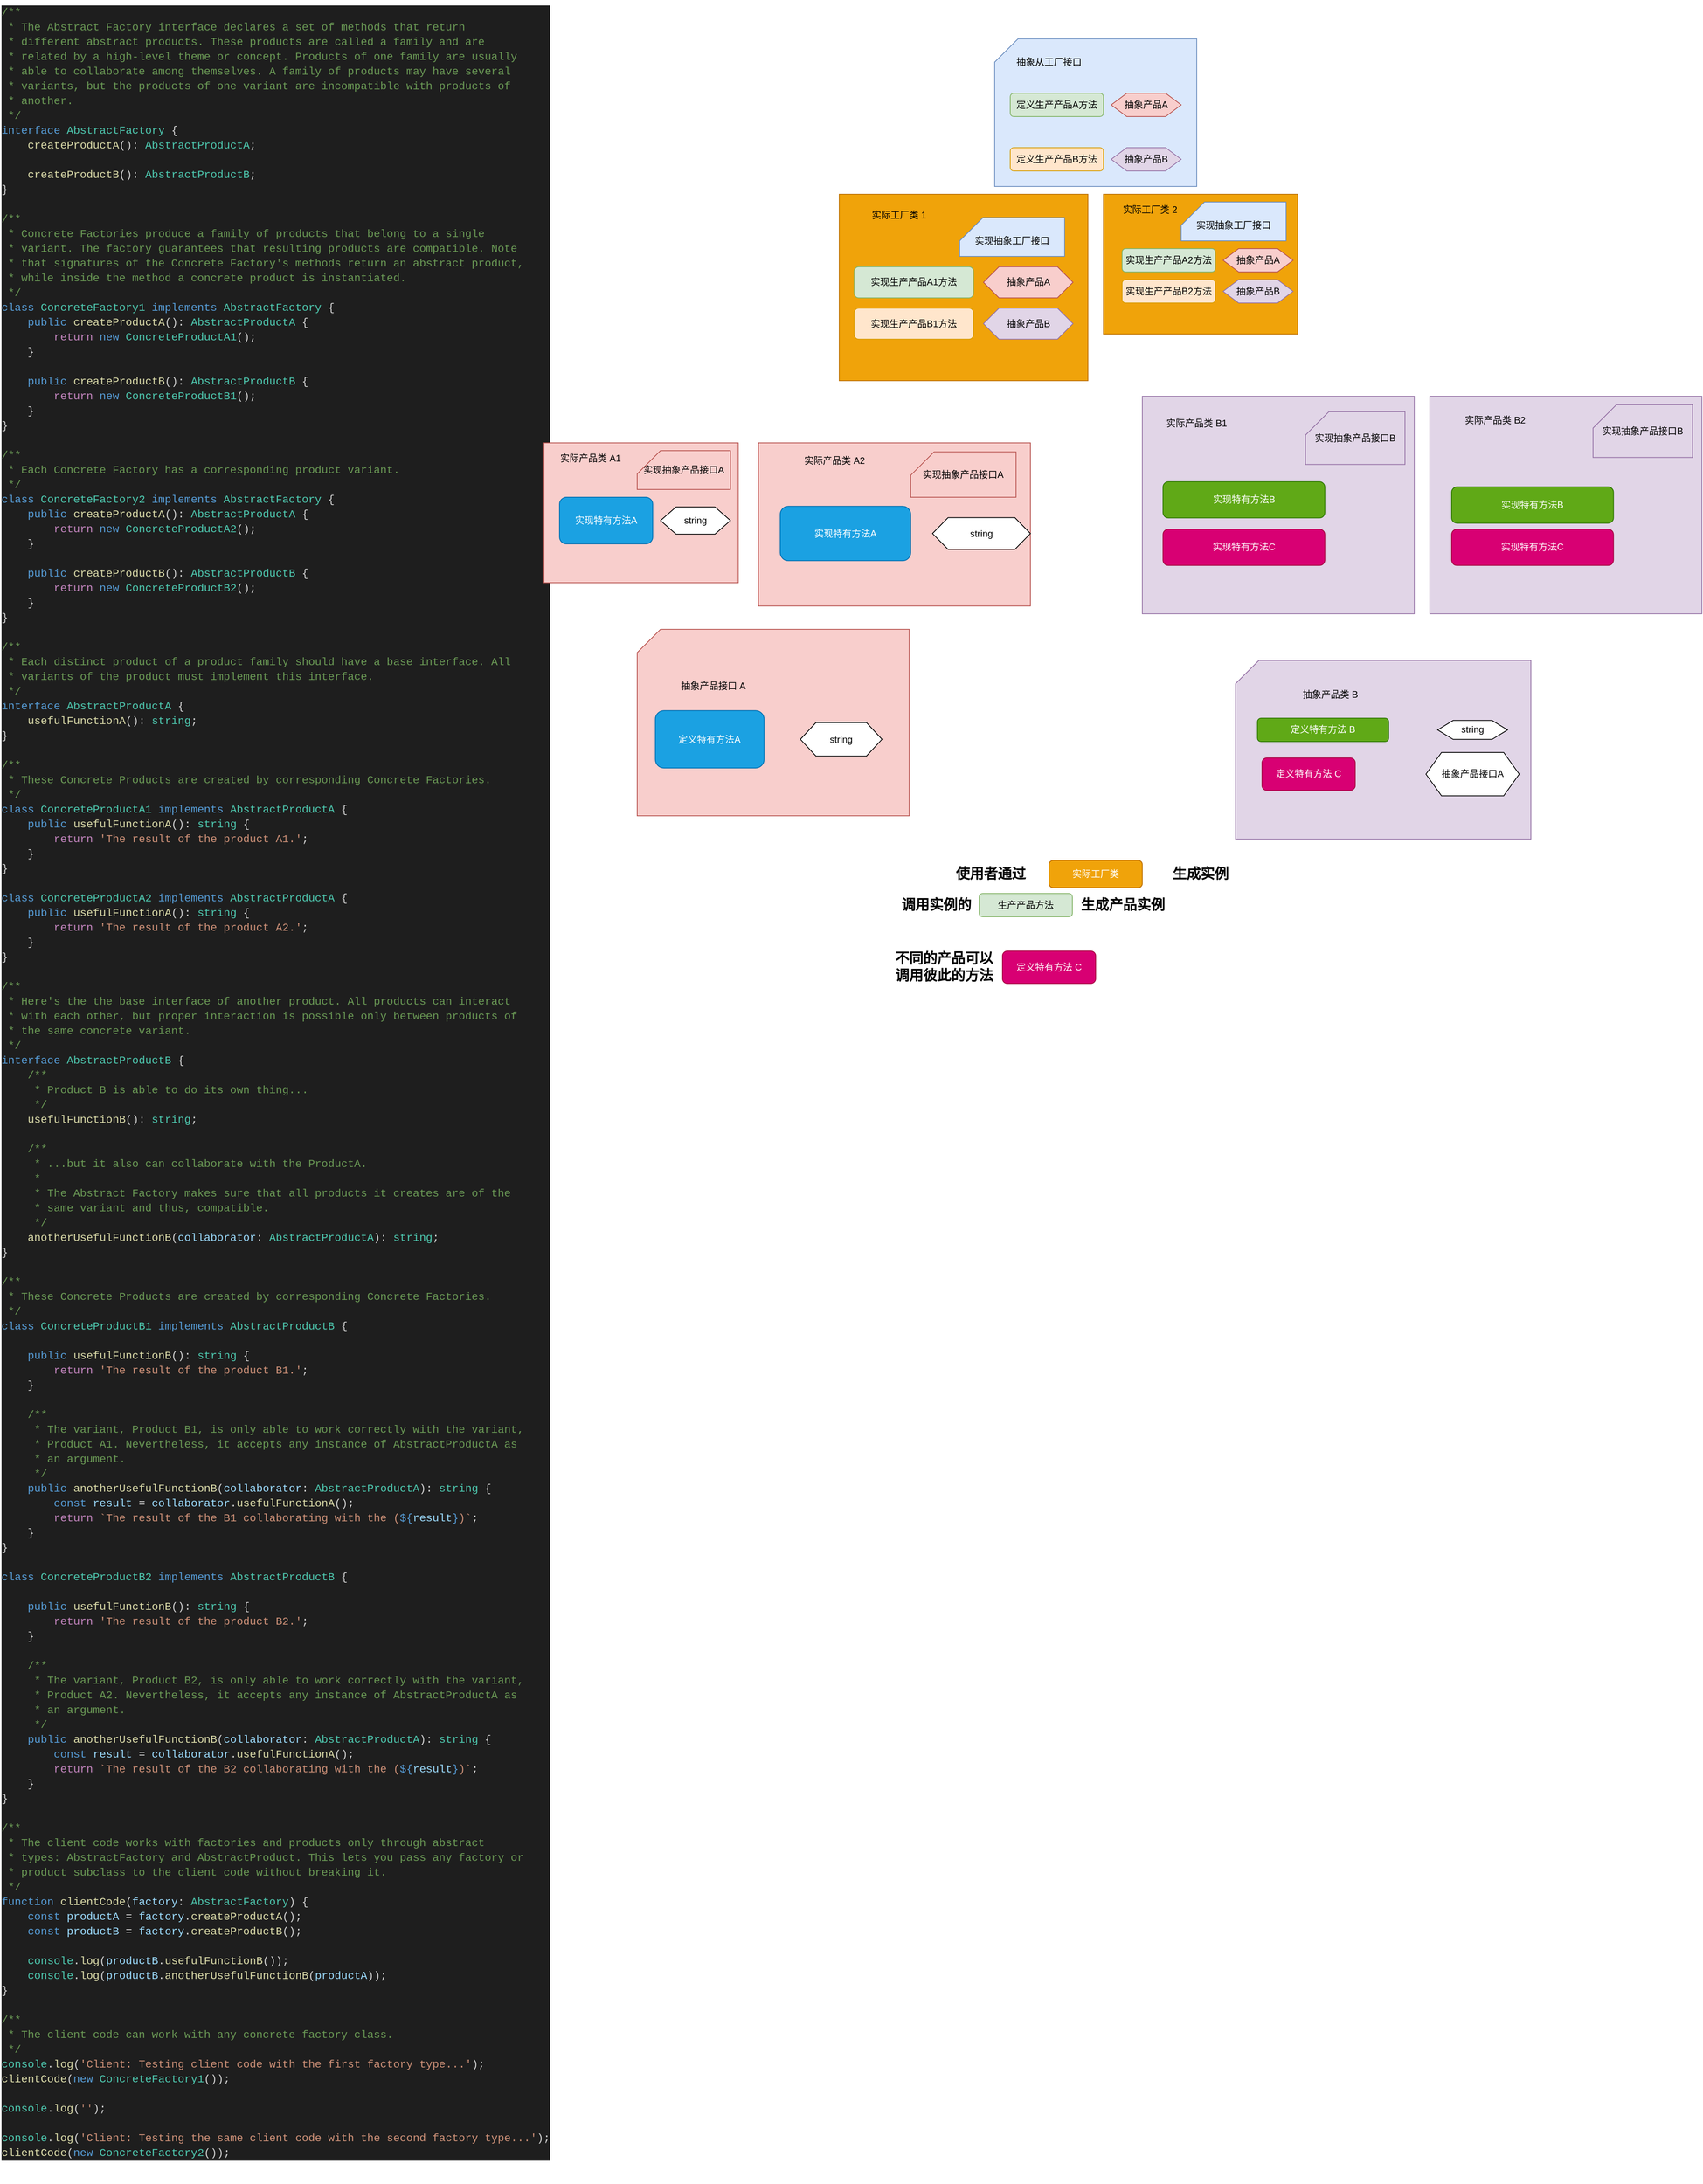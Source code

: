 <mxfile version="13.6.6" type="github">
  <diagram id="jh_s9WA5ICmDmVarIB02" name="第 1 页">
    <mxGraphModel dx="3550" dy="1017" grid="1" gridSize="10" guides="1" tooltips="1" connect="1" arrows="1" fold="1" page="1" pageScale="1" pageWidth="827" pageHeight="1169" math="0" shadow="0">
      <root>
        <mxCell id="0" />
        <mxCell id="1" parent="0" />
        <mxCell id="rAtVhOmYT72p40duG1yd-4" value="" style="group;fillColor=#fa6800;strokeColor=#C73500;fontColor=#ffffff;container=0;" parent="1" vertex="1" connectable="0">
          <mxGeometry x="-170" y="320" width="320" height="240" as="geometry" />
        </mxCell>
        <mxCell id="rAtVhOmYT72p40duG1yd-7" value="" style="group;fillColor=#647687;strokeColor=#314354;fontColor=#ffffff;container=0;" parent="1" vertex="1" connectable="0">
          <mxGeometry x="170" y="320" width="250" height="180" as="geometry" />
        </mxCell>
        <mxCell id="rAtVhOmYT72p40duG1yd-16" value="" style="group;fillColor=#f8cecc;strokeColor=#b85450;container=0;" parent="1" vertex="1" connectable="0">
          <mxGeometry x="-550" y="640" width="250" height="180" as="geometry" />
        </mxCell>
        <mxCell id="rAtVhOmYT72p40duG1yd-22" value="" style="group;fillColor=#e1d5e7;strokeColor=#9673a6;" parent="1" vertex="1" connectable="0">
          <mxGeometry x="220" y="580" width="350" height="280" as="geometry" />
        </mxCell>
        <mxCell id="rAtVhOmYT72p40duG1yd-23" value="" style="rounded=0;whiteSpace=wrap;html=1;fillColor=#e1d5e7;strokeColor=#9673a6;" parent="rAtVhOmYT72p40duG1yd-22" vertex="1">
          <mxGeometry width="350.0" height="280" as="geometry" />
        </mxCell>
        <mxCell id="W7easzAoIa7uQQwCpiiC-20" value="实现特有方法B" style="rounded=1;whiteSpace=wrap;html=1;fillColor=#60a917;strokeColor=#2D7600;fontColor=#ffffff;" vertex="1" parent="rAtVhOmYT72p40duG1yd-22">
          <mxGeometry x="26.6" y="109.998" width="208.32" height="46.667" as="geometry" />
        </mxCell>
        <mxCell id="W7easzAoIa7uQQwCpiiC-21" value="实现特有方法C" style="rounded=1;whiteSpace=wrap;html=1;fillColor=#d80073;strokeColor=#A50040;fontColor=#ffffff;" vertex="1" parent="rAtVhOmYT72p40duG1yd-22">
          <mxGeometry x="26.6" y="171.111" width="208.32" height="46.667" as="geometry" />
        </mxCell>
        <mxCell id="W7easzAoIa7uQQwCpiiC-43" value="实现抽象产品接口B" style="shape=card;whiteSpace=wrap;html=1;fillColor=#e1d5e7;strokeColor=#9673a6;" vertex="1" parent="rAtVhOmYT72p40duG1yd-22">
          <mxGeometry x="210" y="20" width="128" height="67.78" as="geometry" />
        </mxCell>
        <mxCell id="rAtVhOmYT72p40duG1yd-24" value="实际产品类 B1" style="text;html=1;strokeColor=none;fillColor=none;align=center;verticalAlign=middle;whiteSpace=wrap;rounded=0;" parent="rAtVhOmYT72p40duG1yd-22" vertex="1">
          <mxGeometry x="20" y="25" width="100" height="20" as="geometry" />
        </mxCell>
        <mxCell id="rAtVhOmYT72p40duG1yd-25" value="" style="group" parent="1" vertex="1" connectable="0">
          <mxGeometry x="590" y="580" width="350" height="280" as="geometry" />
        </mxCell>
        <mxCell id="rAtVhOmYT72p40duG1yd-26" value="" style="rounded=0;whiteSpace=wrap;html=1;fillColor=#e1d5e7;strokeColor=#9673a6;" parent="rAtVhOmYT72p40duG1yd-25" vertex="1">
          <mxGeometry width="350" height="280" as="geometry" />
        </mxCell>
        <mxCell id="rAtVhOmYT72p40duG1yd-27" value="实际产品类 B2" style="text;html=1;strokeColor=none;fillColor=none;align=center;verticalAlign=middle;whiteSpace=wrap;rounded=0;" parent="rAtVhOmYT72p40duG1yd-25" vertex="1">
          <mxGeometry x="14" y="15.556" width="140" height="31.111" as="geometry" />
        </mxCell>
        <mxCell id="W7easzAoIa7uQQwCpiiC-22" value="实现特有方法B" style="rounded=1;whiteSpace=wrap;html=1;fillColor=#60a917;strokeColor=#2D7600;fontColor=#ffffff;" vertex="1" parent="rAtVhOmYT72p40duG1yd-25">
          <mxGeometry x="28" y="116.668" width="208.32" height="46.667" as="geometry" />
        </mxCell>
        <mxCell id="W7easzAoIa7uQQwCpiiC-23" value="实现特有方法C" style="rounded=1;whiteSpace=wrap;html=1;fillColor=#d80073;strokeColor=#A50040;fontColor=#ffffff;" vertex="1" parent="rAtVhOmYT72p40duG1yd-25">
          <mxGeometry x="28" y="171.111" width="208.32" height="46.667" as="geometry" />
        </mxCell>
        <mxCell id="W7easzAoIa7uQQwCpiiC-44" value="实现抽象产品接口B" style="shape=card;whiteSpace=wrap;html=1;fillColor=#e1d5e7;strokeColor=#9673a6;" vertex="1" parent="rAtVhOmYT72p40duG1yd-25">
          <mxGeometry x="210" y="11" width="128" height="67.78" as="geometry" />
        </mxCell>
        <mxCell id="W7easzAoIa7uQQwCpiiC-5" value="" style="group" vertex="1" connectable="0" parent="1">
          <mxGeometry x="-430" y="880" width="350" height="240" as="geometry" />
        </mxCell>
        <mxCell id="W7easzAoIa7uQQwCpiiC-3" value="" style="shape=card;whiteSpace=wrap;html=1;fillColor=#f8cecc;strokeColor=#b85450;" vertex="1" parent="W7easzAoIa7uQQwCpiiC-5">
          <mxGeometry width="350" height="240" as="geometry" />
        </mxCell>
        <mxCell id="rAtVhOmYT72p40duG1yd-12" value="抽象产品接口 A" style="text;html=1;strokeColor=none;fillColor=none;align=center;verticalAlign=middle;whiteSpace=wrap;rounded=0;" parent="W7easzAoIa7uQQwCpiiC-5" vertex="1">
          <mxGeometry x="28" y="60.002" width="140" height="25.946" as="geometry" />
        </mxCell>
        <mxCell id="W7easzAoIa7uQQwCpiiC-10" value="定义特有方法A" style="rounded=1;whiteSpace=wrap;html=1;fillColor=#1ba1e2;strokeColor=#006EAF;fontColor=#ffffff;" vertex="1" parent="W7easzAoIa7uQQwCpiiC-5">
          <mxGeometry x="23.333" y="104.615" width="140" height="73.846" as="geometry" />
        </mxCell>
        <mxCell id="W7easzAoIa7uQQwCpiiC-11" value="string" style="shape=hexagon;perimeter=hexagonPerimeter2;whiteSpace=wrap;html=1;fixedSize=1;" vertex="1" parent="W7easzAoIa7uQQwCpiiC-5">
          <mxGeometry x="210.003" y="120" width="105" height="43.077" as="geometry" />
        </mxCell>
        <mxCell id="W7easzAoIa7uQQwCpiiC-6" value="" style="group" vertex="1" connectable="0" parent="1">
          <mxGeometry x="340" y="920" width="380" height="230" as="geometry" />
        </mxCell>
        <mxCell id="W7easzAoIa7uQQwCpiiC-4" value="" style="shape=card;whiteSpace=wrap;html=1;fillColor=#e1d5e7;strokeColor=#9673a6;" vertex="1" parent="W7easzAoIa7uQQwCpiiC-6">
          <mxGeometry width="380" height="230" as="geometry" />
        </mxCell>
        <mxCell id="rAtVhOmYT72p40duG1yd-15" value="抽象产品类 B" style="text;html=1;strokeColor=none;fillColor=none;align=center;verticalAlign=middle;whiteSpace=wrap;rounded=0;" parent="W7easzAoIa7uQQwCpiiC-6" vertex="1">
          <mxGeometry x="45.6" y="31.081" width="152" height="24.865" as="geometry" />
        </mxCell>
        <mxCell id="W7easzAoIa7uQQwCpiiC-16" value="定义特有方法 B" style="rounded=1;whiteSpace=wrap;html=1;fillColor=#60a917;strokeColor=#2D7600;fontColor=#ffffff;" vertex="1" parent="W7easzAoIa7uQQwCpiiC-6">
          <mxGeometry x="28.15" y="74.408" width="168.89" height="30.137" as="geometry" />
        </mxCell>
        <mxCell id="W7easzAoIa7uQQwCpiiC-17" value="string" style="shape=hexagon;perimeter=hexagonPerimeter2;whiteSpace=wrap;html=1;fixedSize=1;" vertex="1" parent="W7easzAoIa7uQQwCpiiC-6">
          <mxGeometry x="260" y="77.28" width="90" height="24.394" as="geometry" />
        </mxCell>
        <mxCell id="W7easzAoIa7uQQwCpiiC-18" value="定义特有方法 C" style="rounded=1;whiteSpace=wrap;html=1;fillColor=#d80073;strokeColor=#A50040;fontColor=#ffffff;" vertex="1" parent="W7easzAoIa7uQQwCpiiC-6">
          <mxGeometry x="34" y="125.455" width="120" height="41.818" as="geometry" />
        </mxCell>
        <mxCell id="W7easzAoIa7uQQwCpiiC-19" value="抽象产品接口A" style="shape=hexagon;perimeter=hexagonPerimeter2;whiteSpace=wrap;html=1;fixedSize=1;" vertex="1" parent="W7easzAoIa7uQQwCpiiC-6">
          <mxGeometry x="245" y="118.485" width="120" height="55.758" as="geometry" />
        </mxCell>
        <mxCell id="W7easzAoIa7uQQwCpiiC-8" value="" style="group;" vertex="1" connectable="0" parent="1">
          <mxGeometry x="30" y="120" width="260" height="190" as="geometry" />
        </mxCell>
        <mxCell id="W7easzAoIa7uQQwCpiiC-1" value="" style="shape=card;whiteSpace=wrap;html=1;fillColor=#dae8fc;strokeColor=#6c8ebf;" vertex="1" parent="W7easzAoIa7uQQwCpiiC-8">
          <mxGeometry width="260" height="190" as="geometry" />
        </mxCell>
        <mxCell id="rAtVhOmYT72p40duG1yd-29" value="定义生产产品B方法" style="rounded=1;whiteSpace=wrap;html=1;fillColor=#ffe6cc;strokeColor=#d79b00;" parent="W7easzAoIa7uQQwCpiiC-8" vertex="1">
          <mxGeometry x="20" y="140" width="120" height="30" as="geometry" />
        </mxCell>
        <mxCell id="rAtVhOmYT72p40duG1yd-28" value="定义生产产品A方法" style="rounded=1;whiteSpace=wrap;html=1;fillColor=#d5e8d4;strokeColor=#82b366;" parent="W7easzAoIa7uQQwCpiiC-8" vertex="1">
          <mxGeometry x="20" y="70" width="120" height="30" as="geometry" />
        </mxCell>
        <mxCell id="rAtVhOmYT72p40duG1yd-30" value="抽象产品A" style="shape=hexagon;perimeter=hexagonPerimeter2;whiteSpace=wrap;html=1;fixedSize=1;fillColor=#f8cecc;strokeColor=#b85450;" parent="W7easzAoIa7uQQwCpiiC-8" vertex="1">
          <mxGeometry x="150" y="70" width="90" height="30" as="geometry" />
        </mxCell>
        <mxCell id="rAtVhOmYT72p40duG1yd-31" value="抽象产品B" style="shape=hexagon;perimeter=hexagonPerimeter2;whiteSpace=wrap;html=1;fixedSize=1;fillColor=#e1d5e7;strokeColor=#9673a6;" parent="W7easzAoIa7uQQwCpiiC-8" vertex="1">
          <mxGeometry x="150" y="140" width="90" height="30" as="geometry" />
        </mxCell>
        <mxCell id="rAtVhOmYT72p40duG1yd-2" value="抽象从工厂接口" style="text;html=1;strokeColor=none;fillColor=none;align=center;verticalAlign=middle;whiteSpace=wrap;rounded=0;" parent="W7easzAoIa7uQQwCpiiC-8" vertex="1">
          <mxGeometry x="20" y="20" width="100" height="20" as="geometry" />
        </mxCell>
        <mxCell id="W7easzAoIa7uQQwCpiiC-24" value="&lt;b&gt;&lt;font style=&quot;font-size: 18px&quot;&gt;使用者通过&lt;/font&gt;&lt;/b&gt;" style="text;html=1;strokeColor=none;fillColor=none;align=center;verticalAlign=middle;whiteSpace=wrap;rounded=0;" vertex="1" parent="1">
          <mxGeometry x="-40" y="1180" width="130" height="30" as="geometry" />
        </mxCell>
        <mxCell id="W7easzAoIa7uQQwCpiiC-25" value="实际工厂类" style="rounded=1;whiteSpace=wrap;html=1;fillColor=#f0a30a;strokeColor=#BD7000;fontColor=#ffffff;" vertex="1" parent="1">
          <mxGeometry x="100" y="1177.5" width="120" height="35" as="geometry" />
        </mxCell>
        <mxCell id="W7easzAoIa7uQQwCpiiC-28" value="&lt;b&gt;&lt;font style=&quot;font-size: 18px&quot;&gt;生成实例&lt;/font&gt;&lt;/b&gt;" style="text;html=1;strokeColor=none;fillColor=none;align=center;verticalAlign=middle;whiteSpace=wrap;rounded=0;" vertex="1" parent="1">
          <mxGeometry x="230" y="1180" width="130" height="30" as="geometry" />
        </mxCell>
        <mxCell id="W7easzAoIa7uQQwCpiiC-29" value="&lt;span style=&quot;font-size: 18px&quot;&gt;&lt;b&gt;调用实例的&lt;/b&gt;&lt;/span&gt;" style="text;html=1;strokeColor=none;fillColor=none;align=center;verticalAlign=middle;whiteSpace=wrap;rounded=0;" vertex="1" parent="1">
          <mxGeometry x="-110" y="1220" width="130" height="30" as="geometry" />
        </mxCell>
        <mxCell id="W7easzAoIa7uQQwCpiiC-30" value="生产产品方法" style="rounded=1;whiteSpace=wrap;html=1;fillColor=#d5e8d4;strokeColor=#82b366;" vertex="1" parent="1">
          <mxGeometry x="10" y="1220" width="120" height="30" as="geometry" />
        </mxCell>
        <mxCell id="W7easzAoIa7uQQwCpiiC-31" value="&lt;span style=&quot;font-size: 18px&quot;&gt;&lt;b&gt;生成产品实例&lt;/b&gt;&lt;/span&gt;" style="text;html=1;strokeColor=none;fillColor=none;align=center;verticalAlign=middle;whiteSpace=wrap;rounded=0;" vertex="1" parent="1">
          <mxGeometry x="130" y="1220" width="130" height="30" as="geometry" />
        </mxCell>
        <mxCell id="W7easzAoIa7uQQwCpiiC-32" value="&lt;span style=&quot;font-size: 18px&quot;&gt;&lt;b&gt;不同的产品可以调用彼此的方法&lt;/b&gt;&lt;/span&gt;" style="text;html=1;strokeColor=none;fillColor=none;align=center;verticalAlign=middle;whiteSpace=wrap;rounded=0;" vertex="1" parent="1">
          <mxGeometry x="-100" y="1300" width="130" height="30" as="geometry" />
        </mxCell>
        <mxCell id="W7easzAoIa7uQQwCpiiC-33" value="定义特有方法 C" style="rounded=1;whiteSpace=wrap;html=1;fillColor=#d80073;strokeColor=#A50040;fontColor=#ffffff;" vertex="1" parent="1">
          <mxGeometry x="40" y="1294.095" width="120" height="41.818" as="geometry" />
        </mxCell>
        <mxCell id="W7easzAoIa7uQQwCpiiC-34" value="&lt;div style=&quot;color: rgb(212, 212, 212); background-color: rgb(30, 30, 30); font-family: consolas, &amp;quot;courier new&amp;quot;, monospace; font-weight: normal; font-size: 14px; line-height: 19px;&quot;&gt;&lt;div&gt;&lt;span style=&quot;color: #6a9955&quot;&gt;/**&lt;/span&gt;&lt;/div&gt;&lt;div&gt;&lt;span style=&quot;color: #6a9955&quot;&gt;&amp;nbsp;*&amp;nbsp;The&amp;nbsp;Abstract&amp;nbsp;Factory&amp;nbsp;interface&amp;nbsp;declares&amp;nbsp;a&amp;nbsp;set&amp;nbsp;of&amp;nbsp;methods&amp;nbsp;that&amp;nbsp;return&lt;/span&gt;&lt;/div&gt;&lt;div&gt;&lt;span style=&quot;color: #6a9955&quot;&gt;&amp;nbsp;*&amp;nbsp;different&amp;nbsp;abstract&amp;nbsp;products.&amp;nbsp;These&amp;nbsp;products&amp;nbsp;are&amp;nbsp;called&amp;nbsp;a&amp;nbsp;family&amp;nbsp;and&amp;nbsp;are&lt;/span&gt;&lt;/div&gt;&lt;div&gt;&lt;span style=&quot;color: #6a9955&quot;&gt;&amp;nbsp;*&amp;nbsp;related&amp;nbsp;by&amp;nbsp;a&amp;nbsp;high-level&amp;nbsp;theme&amp;nbsp;or&amp;nbsp;concept.&amp;nbsp;Products&amp;nbsp;of&amp;nbsp;one&amp;nbsp;family&amp;nbsp;are&amp;nbsp;usually&lt;/span&gt;&lt;/div&gt;&lt;div&gt;&lt;span style=&quot;color: #6a9955&quot;&gt;&amp;nbsp;*&amp;nbsp;able&amp;nbsp;to&amp;nbsp;collaborate&amp;nbsp;among&amp;nbsp;themselves.&amp;nbsp;A&amp;nbsp;family&amp;nbsp;of&amp;nbsp;products&amp;nbsp;may&amp;nbsp;have&amp;nbsp;several&lt;/span&gt;&lt;/div&gt;&lt;div&gt;&lt;span style=&quot;color: #6a9955&quot;&gt;&amp;nbsp;*&amp;nbsp;variants,&amp;nbsp;but&amp;nbsp;the&amp;nbsp;products&amp;nbsp;of&amp;nbsp;one&amp;nbsp;variant&amp;nbsp;are&amp;nbsp;incompatible&amp;nbsp;with&amp;nbsp;products&amp;nbsp;of&lt;/span&gt;&lt;/div&gt;&lt;div&gt;&lt;span style=&quot;color: #6a9955&quot;&gt;&amp;nbsp;*&amp;nbsp;another.&lt;/span&gt;&lt;/div&gt;&lt;div&gt;&lt;span style=&quot;color: #6a9955&quot;&gt;&amp;nbsp;*/&lt;/span&gt;&lt;/div&gt;&lt;div&gt;&lt;span style=&quot;color: #569cd6&quot;&gt;interface&lt;/span&gt;&lt;span style=&quot;color: #d4d4d4&quot;&gt;&amp;nbsp;&lt;/span&gt;&lt;span style=&quot;color: #4ec9b0&quot;&gt;AbstractFactory&lt;/span&gt;&lt;span style=&quot;color: #d4d4d4&quot;&gt;&amp;nbsp;{&lt;/span&gt;&lt;/div&gt;&lt;div&gt;&lt;span style=&quot;color: #d4d4d4&quot;&gt;&amp;nbsp;&amp;nbsp;&amp;nbsp;&amp;nbsp;&lt;/span&gt;&lt;span style=&quot;color: #dcdcaa&quot;&gt;createProductA&lt;/span&gt;&lt;span style=&quot;color: #d4d4d4&quot;&gt;()&lt;/span&gt;&lt;span style=&quot;color: #d4d4d4&quot;&gt;:&lt;/span&gt;&lt;span style=&quot;color: #d4d4d4&quot;&gt;&amp;nbsp;&lt;/span&gt;&lt;span style=&quot;color: #4ec9b0&quot;&gt;AbstractProductA&lt;/span&gt;&lt;span style=&quot;color: #d4d4d4&quot;&gt;;&lt;/span&gt;&lt;/div&gt;&lt;br&gt;&lt;div&gt;&lt;span style=&quot;color: #d4d4d4&quot;&gt;&amp;nbsp;&amp;nbsp;&amp;nbsp;&amp;nbsp;&lt;/span&gt;&lt;span style=&quot;color: #dcdcaa&quot;&gt;createProductB&lt;/span&gt;&lt;span style=&quot;color: #d4d4d4&quot;&gt;()&lt;/span&gt;&lt;span style=&quot;color: #d4d4d4&quot;&gt;:&lt;/span&gt;&lt;span style=&quot;color: #d4d4d4&quot;&gt;&amp;nbsp;&lt;/span&gt;&lt;span style=&quot;color: #4ec9b0&quot;&gt;AbstractProductB&lt;/span&gt;&lt;span style=&quot;color: #d4d4d4&quot;&gt;;&lt;/span&gt;&lt;/div&gt;&lt;div&gt;&lt;span style=&quot;color: #d4d4d4&quot;&gt;}&lt;/span&gt;&lt;/div&gt;&lt;br&gt;&lt;div&gt;&lt;span style=&quot;color: #6a9955&quot;&gt;/**&lt;/span&gt;&lt;/div&gt;&lt;div&gt;&lt;span style=&quot;color: #6a9955&quot;&gt;&amp;nbsp;*&amp;nbsp;Concrete&amp;nbsp;Factories&amp;nbsp;produce&amp;nbsp;a&amp;nbsp;family&amp;nbsp;of&amp;nbsp;products&amp;nbsp;that&amp;nbsp;belong&amp;nbsp;to&amp;nbsp;a&amp;nbsp;single&lt;/span&gt;&lt;/div&gt;&lt;div&gt;&lt;span style=&quot;color: #6a9955&quot;&gt;&amp;nbsp;*&amp;nbsp;variant.&amp;nbsp;The&amp;nbsp;factory&amp;nbsp;guarantees&amp;nbsp;that&amp;nbsp;resulting&amp;nbsp;products&amp;nbsp;are&amp;nbsp;compatible.&amp;nbsp;Note&lt;/span&gt;&lt;/div&gt;&lt;div&gt;&lt;span style=&quot;color: #6a9955&quot;&gt;&amp;nbsp;*&amp;nbsp;that&amp;nbsp;signatures&amp;nbsp;of&amp;nbsp;the&amp;nbsp;Concrete&amp;nbsp;Factory&#39;s&amp;nbsp;methods&amp;nbsp;return&amp;nbsp;an&amp;nbsp;abstract&amp;nbsp;product,&lt;/span&gt;&lt;/div&gt;&lt;div&gt;&lt;span style=&quot;color: #6a9955&quot;&gt;&amp;nbsp;*&amp;nbsp;while&amp;nbsp;inside&amp;nbsp;the&amp;nbsp;method&amp;nbsp;a&amp;nbsp;concrete&amp;nbsp;product&amp;nbsp;is&amp;nbsp;instantiated.&lt;/span&gt;&lt;/div&gt;&lt;div&gt;&lt;span style=&quot;color: #6a9955&quot;&gt;&amp;nbsp;*/&lt;/span&gt;&lt;/div&gt;&lt;div&gt;&lt;span style=&quot;color: #569cd6&quot;&gt;class&lt;/span&gt;&lt;span style=&quot;color: #d4d4d4&quot;&gt;&amp;nbsp;&lt;/span&gt;&lt;span style=&quot;color: #4ec9b0&quot;&gt;ConcreteFactory1&lt;/span&gt;&lt;span style=&quot;color: #d4d4d4&quot;&gt;&amp;nbsp;&lt;/span&gt;&lt;span style=&quot;color: #569cd6&quot;&gt;implements&lt;/span&gt;&lt;span style=&quot;color: #d4d4d4&quot;&gt;&amp;nbsp;&lt;/span&gt;&lt;span style=&quot;color: #4ec9b0&quot;&gt;AbstractFactory&lt;/span&gt;&lt;span style=&quot;color: #d4d4d4&quot;&gt;&amp;nbsp;{&lt;/span&gt;&lt;/div&gt;&lt;div&gt;&lt;span style=&quot;color: #d4d4d4&quot;&gt;&amp;nbsp;&amp;nbsp;&amp;nbsp;&amp;nbsp;&lt;/span&gt;&lt;span style=&quot;color: #569cd6&quot;&gt;public&lt;/span&gt;&lt;span style=&quot;color: #d4d4d4&quot;&gt;&amp;nbsp;&lt;/span&gt;&lt;span style=&quot;color: #dcdcaa&quot;&gt;createProductA&lt;/span&gt;&lt;span style=&quot;color: #d4d4d4&quot;&gt;()&lt;/span&gt;&lt;span style=&quot;color: #d4d4d4&quot;&gt;:&lt;/span&gt;&lt;span style=&quot;color: #d4d4d4&quot;&gt;&amp;nbsp;&lt;/span&gt;&lt;span style=&quot;color: #4ec9b0&quot;&gt;AbstractProductA&lt;/span&gt;&lt;span style=&quot;color: #d4d4d4&quot;&gt;&amp;nbsp;{&lt;/span&gt;&lt;/div&gt;&lt;div&gt;&lt;span style=&quot;color: #d4d4d4&quot;&gt;&amp;nbsp;&amp;nbsp;&amp;nbsp;&amp;nbsp;&amp;nbsp;&amp;nbsp;&amp;nbsp;&amp;nbsp;&lt;/span&gt;&lt;span style=&quot;color: #c586c0&quot;&gt;return&lt;/span&gt;&lt;span style=&quot;color: #d4d4d4&quot;&gt;&amp;nbsp;&lt;/span&gt;&lt;span style=&quot;color: #569cd6&quot;&gt;new&lt;/span&gt;&lt;span style=&quot;color: #d4d4d4&quot;&gt;&amp;nbsp;&lt;/span&gt;&lt;span style=&quot;color: #4ec9b0&quot;&gt;ConcreteProductA1&lt;/span&gt;&lt;span style=&quot;color: #d4d4d4&quot;&gt;();&lt;/span&gt;&lt;/div&gt;&lt;div&gt;&lt;span style=&quot;color: #d4d4d4&quot;&gt;&amp;nbsp;&amp;nbsp;&amp;nbsp;&amp;nbsp;}&lt;/span&gt;&lt;/div&gt;&lt;br&gt;&lt;div&gt;&lt;span style=&quot;color: #d4d4d4&quot;&gt;&amp;nbsp;&amp;nbsp;&amp;nbsp;&amp;nbsp;&lt;/span&gt;&lt;span style=&quot;color: #569cd6&quot;&gt;public&lt;/span&gt;&lt;span style=&quot;color: #d4d4d4&quot;&gt;&amp;nbsp;&lt;/span&gt;&lt;span style=&quot;color: #dcdcaa&quot;&gt;createProductB&lt;/span&gt;&lt;span style=&quot;color: #d4d4d4&quot;&gt;()&lt;/span&gt;&lt;span style=&quot;color: #d4d4d4&quot;&gt;:&lt;/span&gt;&lt;span style=&quot;color: #d4d4d4&quot;&gt;&amp;nbsp;&lt;/span&gt;&lt;span style=&quot;color: #4ec9b0&quot;&gt;AbstractProductB&lt;/span&gt;&lt;span style=&quot;color: #d4d4d4&quot;&gt;&amp;nbsp;{&lt;/span&gt;&lt;/div&gt;&lt;div&gt;&lt;span style=&quot;color: #d4d4d4&quot;&gt;&amp;nbsp;&amp;nbsp;&amp;nbsp;&amp;nbsp;&amp;nbsp;&amp;nbsp;&amp;nbsp;&amp;nbsp;&lt;/span&gt;&lt;span style=&quot;color: #c586c0&quot;&gt;return&lt;/span&gt;&lt;span style=&quot;color: #d4d4d4&quot;&gt;&amp;nbsp;&lt;/span&gt;&lt;span style=&quot;color: #569cd6&quot;&gt;new&lt;/span&gt;&lt;span style=&quot;color: #d4d4d4&quot;&gt;&amp;nbsp;&lt;/span&gt;&lt;span style=&quot;color: #4ec9b0&quot;&gt;ConcreteProductB1&lt;/span&gt;&lt;span style=&quot;color: #d4d4d4&quot;&gt;();&lt;/span&gt;&lt;/div&gt;&lt;div&gt;&lt;span style=&quot;color: #d4d4d4&quot;&gt;&amp;nbsp;&amp;nbsp;&amp;nbsp;&amp;nbsp;}&lt;/span&gt;&lt;/div&gt;&lt;div&gt;&lt;span style=&quot;color: #d4d4d4&quot;&gt;}&lt;/span&gt;&lt;/div&gt;&lt;br&gt;&lt;div&gt;&lt;span style=&quot;color: #6a9955&quot;&gt;/**&lt;/span&gt;&lt;/div&gt;&lt;div&gt;&lt;span style=&quot;color: #6a9955&quot;&gt;&amp;nbsp;*&amp;nbsp;Each&amp;nbsp;Concrete&amp;nbsp;Factory&amp;nbsp;has&amp;nbsp;a&amp;nbsp;corresponding&amp;nbsp;product&amp;nbsp;variant.&lt;/span&gt;&lt;/div&gt;&lt;div&gt;&lt;span style=&quot;color: #6a9955&quot;&gt;&amp;nbsp;*/&lt;/span&gt;&lt;/div&gt;&lt;div&gt;&lt;span style=&quot;color: #569cd6&quot;&gt;class&lt;/span&gt;&lt;span style=&quot;color: #d4d4d4&quot;&gt;&amp;nbsp;&lt;/span&gt;&lt;span style=&quot;color: #4ec9b0&quot;&gt;ConcreteFactory2&lt;/span&gt;&lt;span style=&quot;color: #d4d4d4&quot;&gt;&amp;nbsp;&lt;/span&gt;&lt;span style=&quot;color: #569cd6&quot;&gt;implements&lt;/span&gt;&lt;span style=&quot;color: #d4d4d4&quot;&gt;&amp;nbsp;&lt;/span&gt;&lt;span style=&quot;color: #4ec9b0&quot;&gt;AbstractFactory&lt;/span&gt;&lt;span style=&quot;color: #d4d4d4&quot;&gt;&amp;nbsp;{&lt;/span&gt;&lt;/div&gt;&lt;div&gt;&lt;span style=&quot;color: #d4d4d4&quot;&gt;&amp;nbsp;&amp;nbsp;&amp;nbsp;&amp;nbsp;&lt;/span&gt;&lt;span style=&quot;color: #569cd6&quot;&gt;public&lt;/span&gt;&lt;span style=&quot;color: #d4d4d4&quot;&gt;&amp;nbsp;&lt;/span&gt;&lt;span style=&quot;color: #dcdcaa&quot;&gt;createProductA&lt;/span&gt;&lt;span style=&quot;color: #d4d4d4&quot;&gt;()&lt;/span&gt;&lt;span style=&quot;color: #d4d4d4&quot;&gt;:&lt;/span&gt;&lt;span style=&quot;color: #d4d4d4&quot;&gt;&amp;nbsp;&lt;/span&gt;&lt;span style=&quot;color: #4ec9b0&quot;&gt;AbstractProductA&lt;/span&gt;&lt;span style=&quot;color: #d4d4d4&quot;&gt;&amp;nbsp;{&lt;/span&gt;&lt;/div&gt;&lt;div&gt;&lt;span style=&quot;color: #d4d4d4&quot;&gt;&amp;nbsp;&amp;nbsp;&amp;nbsp;&amp;nbsp;&amp;nbsp;&amp;nbsp;&amp;nbsp;&amp;nbsp;&lt;/span&gt;&lt;span style=&quot;color: #c586c0&quot;&gt;return&lt;/span&gt;&lt;span style=&quot;color: #d4d4d4&quot;&gt;&amp;nbsp;&lt;/span&gt;&lt;span style=&quot;color: #569cd6&quot;&gt;new&lt;/span&gt;&lt;span style=&quot;color: #d4d4d4&quot;&gt;&amp;nbsp;&lt;/span&gt;&lt;span style=&quot;color: #4ec9b0&quot;&gt;ConcreteProductA2&lt;/span&gt;&lt;span style=&quot;color: #d4d4d4&quot;&gt;();&lt;/span&gt;&lt;/div&gt;&lt;div&gt;&lt;span style=&quot;color: #d4d4d4&quot;&gt;&amp;nbsp;&amp;nbsp;&amp;nbsp;&amp;nbsp;}&lt;/span&gt;&lt;/div&gt;&lt;br&gt;&lt;div&gt;&lt;span style=&quot;color: #d4d4d4&quot;&gt;&amp;nbsp;&amp;nbsp;&amp;nbsp;&amp;nbsp;&lt;/span&gt;&lt;span style=&quot;color: #569cd6&quot;&gt;public&lt;/span&gt;&lt;span style=&quot;color: #d4d4d4&quot;&gt;&amp;nbsp;&lt;/span&gt;&lt;span style=&quot;color: #dcdcaa&quot;&gt;createProductB&lt;/span&gt;&lt;span style=&quot;color: #d4d4d4&quot;&gt;()&lt;/span&gt;&lt;span style=&quot;color: #d4d4d4&quot;&gt;:&lt;/span&gt;&lt;span style=&quot;color: #d4d4d4&quot;&gt;&amp;nbsp;&lt;/span&gt;&lt;span style=&quot;color: #4ec9b0&quot;&gt;AbstractProductB&lt;/span&gt;&lt;span style=&quot;color: #d4d4d4&quot;&gt;&amp;nbsp;{&lt;/span&gt;&lt;/div&gt;&lt;div&gt;&lt;span style=&quot;color: #d4d4d4&quot;&gt;&amp;nbsp;&amp;nbsp;&amp;nbsp;&amp;nbsp;&amp;nbsp;&amp;nbsp;&amp;nbsp;&amp;nbsp;&lt;/span&gt;&lt;span style=&quot;color: #c586c0&quot;&gt;return&lt;/span&gt;&lt;span style=&quot;color: #d4d4d4&quot;&gt;&amp;nbsp;&lt;/span&gt;&lt;span style=&quot;color: #569cd6&quot;&gt;new&lt;/span&gt;&lt;span style=&quot;color: #d4d4d4&quot;&gt;&amp;nbsp;&lt;/span&gt;&lt;span style=&quot;color: #4ec9b0&quot;&gt;ConcreteProductB2&lt;/span&gt;&lt;span style=&quot;color: #d4d4d4&quot;&gt;();&lt;/span&gt;&lt;/div&gt;&lt;div&gt;&lt;span style=&quot;color: #d4d4d4&quot;&gt;&amp;nbsp;&amp;nbsp;&amp;nbsp;&amp;nbsp;}&lt;/span&gt;&lt;/div&gt;&lt;div&gt;&lt;span style=&quot;color: #d4d4d4&quot;&gt;}&lt;/span&gt;&lt;/div&gt;&lt;br&gt;&lt;div&gt;&lt;span style=&quot;color: #6a9955&quot;&gt;/**&lt;/span&gt;&lt;/div&gt;&lt;div&gt;&lt;span style=&quot;color: #6a9955&quot;&gt;&amp;nbsp;*&amp;nbsp;Each&amp;nbsp;distinct&amp;nbsp;product&amp;nbsp;of&amp;nbsp;a&amp;nbsp;product&amp;nbsp;family&amp;nbsp;should&amp;nbsp;have&amp;nbsp;a&amp;nbsp;base&amp;nbsp;interface.&amp;nbsp;All&lt;/span&gt;&lt;/div&gt;&lt;div&gt;&lt;span style=&quot;color: #6a9955&quot;&gt;&amp;nbsp;*&amp;nbsp;variants&amp;nbsp;of&amp;nbsp;the&amp;nbsp;product&amp;nbsp;must&amp;nbsp;implement&amp;nbsp;this&amp;nbsp;interface.&lt;/span&gt;&lt;/div&gt;&lt;div&gt;&lt;span style=&quot;color: #6a9955&quot;&gt;&amp;nbsp;*/&lt;/span&gt;&lt;/div&gt;&lt;div&gt;&lt;span style=&quot;color: #569cd6&quot;&gt;interface&lt;/span&gt;&lt;span style=&quot;color: #d4d4d4&quot;&gt;&amp;nbsp;&lt;/span&gt;&lt;span style=&quot;color: #4ec9b0&quot;&gt;AbstractProductA&lt;/span&gt;&lt;span style=&quot;color: #d4d4d4&quot;&gt;&amp;nbsp;{&lt;/span&gt;&lt;/div&gt;&lt;div&gt;&lt;span style=&quot;color: #d4d4d4&quot;&gt;&amp;nbsp;&amp;nbsp;&amp;nbsp;&amp;nbsp;&lt;/span&gt;&lt;span style=&quot;color: #dcdcaa&quot;&gt;usefulFunctionA&lt;/span&gt;&lt;span style=&quot;color: #d4d4d4&quot;&gt;()&lt;/span&gt;&lt;span style=&quot;color: #d4d4d4&quot;&gt;:&lt;/span&gt;&lt;span style=&quot;color: #d4d4d4&quot;&gt;&amp;nbsp;&lt;/span&gt;&lt;span style=&quot;color: #4ec9b0&quot;&gt;string&lt;/span&gt;&lt;span style=&quot;color: #d4d4d4&quot;&gt;;&lt;/span&gt;&lt;/div&gt;&lt;div&gt;&lt;span style=&quot;color: #d4d4d4&quot;&gt;}&lt;/span&gt;&lt;/div&gt;&lt;br&gt;&lt;div&gt;&lt;span style=&quot;color: #6a9955&quot;&gt;/**&lt;/span&gt;&lt;/div&gt;&lt;div&gt;&lt;span style=&quot;color: #6a9955&quot;&gt;&amp;nbsp;*&amp;nbsp;These&amp;nbsp;Concrete&amp;nbsp;Products&amp;nbsp;are&amp;nbsp;created&amp;nbsp;by&amp;nbsp;corresponding&amp;nbsp;Concrete&amp;nbsp;Factories.&lt;/span&gt;&lt;/div&gt;&lt;div&gt;&lt;span style=&quot;color: #6a9955&quot;&gt;&amp;nbsp;*/&lt;/span&gt;&lt;/div&gt;&lt;div&gt;&lt;span style=&quot;color: #569cd6&quot;&gt;class&lt;/span&gt;&lt;span style=&quot;color: #d4d4d4&quot;&gt;&amp;nbsp;&lt;/span&gt;&lt;span style=&quot;color: #4ec9b0&quot;&gt;ConcreteProductA1&lt;/span&gt;&lt;span style=&quot;color: #d4d4d4&quot;&gt;&amp;nbsp;&lt;/span&gt;&lt;span style=&quot;color: #569cd6&quot;&gt;implements&lt;/span&gt;&lt;span style=&quot;color: #d4d4d4&quot;&gt;&amp;nbsp;&lt;/span&gt;&lt;span style=&quot;color: #4ec9b0&quot;&gt;AbstractProductA&lt;/span&gt;&lt;span style=&quot;color: #d4d4d4&quot;&gt;&amp;nbsp;{&lt;/span&gt;&lt;/div&gt;&lt;div&gt;&lt;span style=&quot;color: #d4d4d4&quot;&gt;&amp;nbsp;&amp;nbsp;&amp;nbsp;&amp;nbsp;&lt;/span&gt;&lt;span style=&quot;color: #569cd6&quot;&gt;public&lt;/span&gt;&lt;span style=&quot;color: #d4d4d4&quot;&gt;&amp;nbsp;&lt;/span&gt;&lt;span style=&quot;color: #dcdcaa&quot;&gt;usefulFunctionA&lt;/span&gt;&lt;span style=&quot;color: #d4d4d4&quot;&gt;()&lt;/span&gt;&lt;span style=&quot;color: #d4d4d4&quot;&gt;:&lt;/span&gt;&lt;span style=&quot;color: #d4d4d4&quot;&gt;&amp;nbsp;&lt;/span&gt;&lt;span style=&quot;color: #4ec9b0&quot;&gt;string&lt;/span&gt;&lt;span style=&quot;color: #d4d4d4&quot;&gt;&amp;nbsp;{&lt;/span&gt;&lt;/div&gt;&lt;div&gt;&lt;span style=&quot;color: #d4d4d4&quot;&gt;&amp;nbsp;&amp;nbsp;&amp;nbsp;&amp;nbsp;&amp;nbsp;&amp;nbsp;&amp;nbsp;&amp;nbsp;&lt;/span&gt;&lt;span style=&quot;color: #c586c0&quot;&gt;return&lt;/span&gt;&lt;span style=&quot;color: #d4d4d4&quot;&gt;&amp;nbsp;&lt;/span&gt;&lt;span style=&quot;color: #ce9178&quot;&gt;&#39;The&amp;nbsp;result&amp;nbsp;of&amp;nbsp;the&amp;nbsp;product&amp;nbsp;A1.&#39;&lt;/span&gt;&lt;span style=&quot;color: #d4d4d4&quot;&gt;;&lt;/span&gt;&lt;/div&gt;&lt;div&gt;&lt;span style=&quot;color: #d4d4d4&quot;&gt;&amp;nbsp;&amp;nbsp;&amp;nbsp;&amp;nbsp;}&lt;/span&gt;&lt;/div&gt;&lt;div&gt;&lt;span style=&quot;color: #d4d4d4&quot;&gt;}&lt;/span&gt;&lt;/div&gt;&lt;br&gt;&lt;div&gt;&lt;span style=&quot;color: #569cd6&quot;&gt;class&lt;/span&gt;&lt;span style=&quot;color: #d4d4d4&quot;&gt;&amp;nbsp;&lt;/span&gt;&lt;span style=&quot;color: #4ec9b0&quot;&gt;ConcreteProductA2&lt;/span&gt;&lt;span style=&quot;color: #d4d4d4&quot;&gt;&amp;nbsp;&lt;/span&gt;&lt;span style=&quot;color: #569cd6&quot;&gt;implements&lt;/span&gt;&lt;span style=&quot;color: #d4d4d4&quot;&gt;&amp;nbsp;&lt;/span&gt;&lt;span style=&quot;color: #4ec9b0&quot;&gt;AbstractProductA&lt;/span&gt;&lt;span style=&quot;color: #d4d4d4&quot;&gt;&amp;nbsp;{&lt;/span&gt;&lt;/div&gt;&lt;div&gt;&lt;span style=&quot;color: #d4d4d4&quot;&gt;&amp;nbsp;&amp;nbsp;&amp;nbsp;&amp;nbsp;&lt;/span&gt;&lt;span style=&quot;color: #569cd6&quot;&gt;public&lt;/span&gt;&lt;span style=&quot;color: #d4d4d4&quot;&gt;&amp;nbsp;&lt;/span&gt;&lt;span style=&quot;color: #dcdcaa&quot;&gt;usefulFunctionA&lt;/span&gt;&lt;span style=&quot;color: #d4d4d4&quot;&gt;()&lt;/span&gt;&lt;span style=&quot;color: #d4d4d4&quot;&gt;:&lt;/span&gt;&lt;span style=&quot;color: #d4d4d4&quot;&gt;&amp;nbsp;&lt;/span&gt;&lt;span style=&quot;color: #4ec9b0&quot;&gt;string&lt;/span&gt;&lt;span style=&quot;color: #d4d4d4&quot;&gt;&amp;nbsp;{&lt;/span&gt;&lt;/div&gt;&lt;div&gt;&lt;span style=&quot;color: #d4d4d4&quot;&gt;&amp;nbsp;&amp;nbsp;&amp;nbsp;&amp;nbsp;&amp;nbsp;&amp;nbsp;&amp;nbsp;&amp;nbsp;&lt;/span&gt;&lt;span style=&quot;color: #c586c0&quot;&gt;return&lt;/span&gt;&lt;span style=&quot;color: #d4d4d4&quot;&gt;&amp;nbsp;&lt;/span&gt;&lt;span style=&quot;color: #ce9178&quot;&gt;&#39;The&amp;nbsp;result&amp;nbsp;of&amp;nbsp;the&amp;nbsp;product&amp;nbsp;A2.&#39;&lt;/span&gt;&lt;span style=&quot;color: #d4d4d4&quot;&gt;;&lt;/span&gt;&lt;/div&gt;&lt;div&gt;&lt;span style=&quot;color: #d4d4d4&quot;&gt;&amp;nbsp;&amp;nbsp;&amp;nbsp;&amp;nbsp;}&lt;/span&gt;&lt;/div&gt;&lt;div&gt;&lt;span style=&quot;color: #d4d4d4&quot;&gt;}&lt;/span&gt;&lt;/div&gt;&lt;br&gt;&lt;div&gt;&lt;span style=&quot;color: #6a9955&quot;&gt;/**&lt;/span&gt;&lt;/div&gt;&lt;div&gt;&lt;span style=&quot;color: #6a9955&quot;&gt;&amp;nbsp;*&amp;nbsp;Here&#39;s&amp;nbsp;the&amp;nbsp;the&amp;nbsp;base&amp;nbsp;interface&amp;nbsp;of&amp;nbsp;another&amp;nbsp;product.&amp;nbsp;All&amp;nbsp;products&amp;nbsp;can&amp;nbsp;interact&lt;/span&gt;&lt;/div&gt;&lt;div&gt;&lt;span style=&quot;color: #6a9955&quot;&gt;&amp;nbsp;*&amp;nbsp;with&amp;nbsp;each&amp;nbsp;other,&amp;nbsp;but&amp;nbsp;proper&amp;nbsp;interaction&amp;nbsp;is&amp;nbsp;possible&amp;nbsp;only&amp;nbsp;between&amp;nbsp;products&amp;nbsp;of&lt;/span&gt;&lt;/div&gt;&lt;div&gt;&lt;span style=&quot;color: #6a9955&quot;&gt;&amp;nbsp;*&amp;nbsp;the&amp;nbsp;same&amp;nbsp;concrete&amp;nbsp;variant.&lt;/span&gt;&lt;/div&gt;&lt;div&gt;&lt;span style=&quot;color: #6a9955&quot;&gt;&amp;nbsp;*/&lt;/span&gt;&lt;/div&gt;&lt;div&gt;&lt;span style=&quot;color: #569cd6&quot;&gt;interface&lt;/span&gt;&lt;span style=&quot;color: #d4d4d4&quot;&gt;&amp;nbsp;&lt;/span&gt;&lt;span style=&quot;color: #4ec9b0&quot;&gt;AbstractProductB&lt;/span&gt;&lt;span style=&quot;color: #d4d4d4&quot;&gt;&amp;nbsp;{&lt;/span&gt;&lt;/div&gt;&lt;div&gt;&lt;span style=&quot;color: #d4d4d4&quot;&gt;&amp;nbsp;&amp;nbsp;&amp;nbsp;&amp;nbsp;&lt;/span&gt;&lt;span style=&quot;color: #6a9955&quot;&gt;/**&lt;/span&gt;&lt;/div&gt;&lt;div&gt;&lt;span style=&quot;color: #6a9955&quot;&gt;&amp;nbsp;&amp;nbsp;&amp;nbsp;&amp;nbsp;&amp;nbsp;*&amp;nbsp;Product&amp;nbsp;B&amp;nbsp;is&amp;nbsp;able&amp;nbsp;to&amp;nbsp;do&amp;nbsp;its&amp;nbsp;own&amp;nbsp;thing...&lt;/span&gt;&lt;/div&gt;&lt;div&gt;&lt;span style=&quot;color: #6a9955&quot;&gt;&amp;nbsp;&amp;nbsp;&amp;nbsp;&amp;nbsp;&amp;nbsp;*/&lt;/span&gt;&lt;/div&gt;&lt;div&gt;&lt;span style=&quot;color: #d4d4d4&quot;&gt;&amp;nbsp;&amp;nbsp;&amp;nbsp;&amp;nbsp;&lt;/span&gt;&lt;span style=&quot;color: #dcdcaa&quot;&gt;usefulFunctionB&lt;/span&gt;&lt;span style=&quot;color: #d4d4d4&quot;&gt;()&lt;/span&gt;&lt;span style=&quot;color: #d4d4d4&quot;&gt;:&lt;/span&gt;&lt;span style=&quot;color: #d4d4d4&quot;&gt;&amp;nbsp;&lt;/span&gt;&lt;span style=&quot;color: #4ec9b0&quot;&gt;string&lt;/span&gt;&lt;span style=&quot;color: #d4d4d4&quot;&gt;;&lt;/span&gt;&lt;/div&gt;&lt;br&gt;&lt;div&gt;&lt;span style=&quot;color: #d4d4d4&quot;&gt;&amp;nbsp;&amp;nbsp;&amp;nbsp;&amp;nbsp;&lt;/span&gt;&lt;span style=&quot;color: #6a9955&quot;&gt;/**&lt;/span&gt;&lt;/div&gt;&lt;div&gt;&lt;span style=&quot;color: #6a9955&quot;&gt;&amp;nbsp;&amp;nbsp;&amp;nbsp;&amp;nbsp;&amp;nbsp;*&amp;nbsp;...but&amp;nbsp;it&amp;nbsp;also&amp;nbsp;can&amp;nbsp;collaborate&amp;nbsp;with&amp;nbsp;the&amp;nbsp;ProductA.&lt;/span&gt;&lt;/div&gt;&lt;div&gt;&lt;span style=&quot;color: #6a9955&quot;&gt;&amp;nbsp;&amp;nbsp;&amp;nbsp;&amp;nbsp;&amp;nbsp;*&lt;/span&gt;&lt;/div&gt;&lt;div&gt;&lt;span style=&quot;color: #6a9955&quot;&gt;&amp;nbsp;&amp;nbsp;&amp;nbsp;&amp;nbsp;&amp;nbsp;*&amp;nbsp;The&amp;nbsp;Abstract&amp;nbsp;Factory&amp;nbsp;makes&amp;nbsp;sure&amp;nbsp;that&amp;nbsp;all&amp;nbsp;products&amp;nbsp;it&amp;nbsp;creates&amp;nbsp;are&amp;nbsp;of&amp;nbsp;the&lt;/span&gt;&lt;/div&gt;&lt;div&gt;&lt;span style=&quot;color: #6a9955&quot;&gt;&amp;nbsp;&amp;nbsp;&amp;nbsp;&amp;nbsp;&amp;nbsp;*&amp;nbsp;same&amp;nbsp;variant&amp;nbsp;and&amp;nbsp;thus,&amp;nbsp;compatible.&lt;/span&gt;&lt;/div&gt;&lt;div&gt;&lt;span style=&quot;color: #6a9955&quot;&gt;&amp;nbsp;&amp;nbsp;&amp;nbsp;&amp;nbsp;&amp;nbsp;*/&lt;/span&gt;&lt;/div&gt;&lt;div&gt;&lt;span style=&quot;color: #d4d4d4&quot;&gt;&amp;nbsp;&amp;nbsp;&amp;nbsp;&amp;nbsp;&lt;/span&gt;&lt;span style=&quot;color: #dcdcaa&quot;&gt;anotherUsefulFunctionB&lt;/span&gt;&lt;span style=&quot;color: #d4d4d4&quot;&gt;(&lt;/span&gt;&lt;span style=&quot;color: #9cdcfe&quot;&gt;collaborator&lt;/span&gt;&lt;span style=&quot;color: #d4d4d4&quot;&gt;:&lt;/span&gt;&lt;span style=&quot;color: #d4d4d4&quot;&gt;&amp;nbsp;&lt;/span&gt;&lt;span style=&quot;color: #4ec9b0&quot;&gt;AbstractProductA&lt;/span&gt;&lt;span style=&quot;color: #d4d4d4&quot;&gt;)&lt;/span&gt;&lt;span style=&quot;color: #d4d4d4&quot;&gt;:&lt;/span&gt;&lt;span style=&quot;color: #d4d4d4&quot;&gt;&amp;nbsp;&lt;/span&gt;&lt;span style=&quot;color: #4ec9b0&quot;&gt;string&lt;/span&gt;&lt;span style=&quot;color: #d4d4d4&quot;&gt;;&lt;/span&gt;&lt;/div&gt;&lt;div&gt;&lt;span style=&quot;color: #d4d4d4&quot;&gt;}&lt;/span&gt;&lt;/div&gt;&lt;br&gt;&lt;div&gt;&lt;span style=&quot;color: #6a9955&quot;&gt;/**&lt;/span&gt;&lt;/div&gt;&lt;div&gt;&lt;span style=&quot;color: #6a9955&quot;&gt;&amp;nbsp;*&amp;nbsp;These&amp;nbsp;Concrete&amp;nbsp;Products&amp;nbsp;are&amp;nbsp;created&amp;nbsp;by&amp;nbsp;corresponding&amp;nbsp;Concrete&amp;nbsp;Factories.&lt;/span&gt;&lt;/div&gt;&lt;div&gt;&lt;span style=&quot;color: #6a9955&quot;&gt;&amp;nbsp;*/&lt;/span&gt;&lt;/div&gt;&lt;div&gt;&lt;span style=&quot;color: #569cd6&quot;&gt;class&lt;/span&gt;&lt;span style=&quot;color: #d4d4d4&quot;&gt;&amp;nbsp;&lt;/span&gt;&lt;span style=&quot;color: #4ec9b0&quot;&gt;ConcreteProductB1&lt;/span&gt;&lt;span style=&quot;color: #d4d4d4&quot;&gt;&amp;nbsp;&lt;/span&gt;&lt;span style=&quot;color: #569cd6&quot;&gt;implements&lt;/span&gt;&lt;span style=&quot;color: #d4d4d4&quot;&gt;&amp;nbsp;&lt;/span&gt;&lt;span style=&quot;color: #4ec9b0&quot;&gt;AbstractProductB&lt;/span&gt;&lt;span style=&quot;color: #d4d4d4&quot;&gt;&amp;nbsp;{&lt;/span&gt;&lt;/div&gt;&lt;br&gt;&lt;div&gt;&lt;span style=&quot;color: #d4d4d4&quot;&gt;&amp;nbsp;&amp;nbsp;&amp;nbsp;&amp;nbsp;&lt;/span&gt;&lt;span style=&quot;color: #569cd6&quot;&gt;public&lt;/span&gt;&lt;span style=&quot;color: #d4d4d4&quot;&gt;&amp;nbsp;&lt;/span&gt;&lt;span style=&quot;color: #dcdcaa&quot;&gt;usefulFunctionB&lt;/span&gt;&lt;span style=&quot;color: #d4d4d4&quot;&gt;()&lt;/span&gt;&lt;span style=&quot;color: #d4d4d4&quot;&gt;:&lt;/span&gt;&lt;span style=&quot;color: #d4d4d4&quot;&gt;&amp;nbsp;&lt;/span&gt;&lt;span style=&quot;color: #4ec9b0&quot;&gt;string&lt;/span&gt;&lt;span style=&quot;color: #d4d4d4&quot;&gt;&amp;nbsp;{&lt;/span&gt;&lt;/div&gt;&lt;div&gt;&lt;span style=&quot;color: #d4d4d4&quot;&gt;&amp;nbsp;&amp;nbsp;&amp;nbsp;&amp;nbsp;&amp;nbsp;&amp;nbsp;&amp;nbsp;&amp;nbsp;&lt;/span&gt;&lt;span style=&quot;color: #c586c0&quot;&gt;return&lt;/span&gt;&lt;span style=&quot;color: #d4d4d4&quot;&gt;&amp;nbsp;&lt;/span&gt;&lt;span style=&quot;color: #ce9178&quot;&gt;&#39;The&amp;nbsp;result&amp;nbsp;of&amp;nbsp;the&amp;nbsp;product&amp;nbsp;B1.&#39;&lt;/span&gt;&lt;span style=&quot;color: #d4d4d4&quot;&gt;;&lt;/span&gt;&lt;/div&gt;&lt;div&gt;&lt;span style=&quot;color: #d4d4d4&quot;&gt;&amp;nbsp;&amp;nbsp;&amp;nbsp;&amp;nbsp;}&lt;/span&gt;&lt;/div&gt;&lt;br&gt;&lt;div&gt;&lt;span style=&quot;color: #d4d4d4&quot;&gt;&amp;nbsp;&amp;nbsp;&amp;nbsp;&amp;nbsp;&lt;/span&gt;&lt;span style=&quot;color: #6a9955&quot;&gt;/**&lt;/span&gt;&lt;/div&gt;&lt;div&gt;&lt;span style=&quot;color: #6a9955&quot;&gt;&amp;nbsp;&amp;nbsp;&amp;nbsp;&amp;nbsp;&amp;nbsp;*&amp;nbsp;The&amp;nbsp;variant,&amp;nbsp;Product&amp;nbsp;B1,&amp;nbsp;is&amp;nbsp;only&amp;nbsp;able&amp;nbsp;to&amp;nbsp;work&amp;nbsp;correctly&amp;nbsp;with&amp;nbsp;the&amp;nbsp;variant,&lt;/span&gt;&lt;/div&gt;&lt;div&gt;&lt;span style=&quot;color: #6a9955&quot;&gt;&amp;nbsp;&amp;nbsp;&amp;nbsp;&amp;nbsp;&amp;nbsp;*&amp;nbsp;Product&amp;nbsp;A1.&amp;nbsp;Nevertheless,&amp;nbsp;it&amp;nbsp;accepts&amp;nbsp;any&amp;nbsp;instance&amp;nbsp;of&amp;nbsp;AbstractProductA&amp;nbsp;as&lt;/span&gt;&lt;/div&gt;&lt;div&gt;&lt;span style=&quot;color: #6a9955&quot;&gt;&amp;nbsp;&amp;nbsp;&amp;nbsp;&amp;nbsp;&amp;nbsp;*&amp;nbsp;an&amp;nbsp;argument.&lt;/span&gt;&lt;/div&gt;&lt;div&gt;&lt;span style=&quot;color: #6a9955&quot;&gt;&amp;nbsp;&amp;nbsp;&amp;nbsp;&amp;nbsp;&amp;nbsp;*/&lt;/span&gt;&lt;/div&gt;&lt;div&gt;&lt;span style=&quot;color: #d4d4d4&quot;&gt;&amp;nbsp;&amp;nbsp;&amp;nbsp;&amp;nbsp;&lt;/span&gt;&lt;span style=&quot;color: #569cd6&quot;&gt;public&lt;/span&gt;&lt;span style=&quot;color: #d4d4d4&quot;&gt;&amp;nbsp;&lt;/span&gt;&lt;span style=&quot;color: #dcdcaa&quot;&gt;anotherUsefulFunctionB&lt;/span&gt;&lt;span style=&quot;color: #d4d4d4&quot;&gt;(&lt;/span&gt;&lt;span style=&quot;color: #9cdcfe&quot;&gt;collaborator&lt;/span&gt;&lt;span style=&quot;color: #d4d4d4&quot;&gt;:&lt;/span&gt;&lt;span style=&quot;color: #d4d4d4&quot;&gt;&amp;nbsp;&lt;/span&gt;&lt;span style=&quot;color: #4ec9b0&quot;&gt;AbstractProductA&lt;/span&gt;&lt;span style=&quot;color: #d4d4d4&quot;&gt;)&lt;/span&gt;&lt;span style=&quot;color: #d4d4d4&quot;&gt;:&lt;/span&gt;&lt;span style=&quot;color: #d4d4d4&quot;&gt;&amp;nbsp;&lt;/span&gt;&lt;span style=&quot;color: #4ec9b0&quot;&gt;string&lt;/span&gt;&lt;span style=&quot;color: #d4d4d4&quot;&gt;&amp;nbsp;{&lt;/span&gt;&lt;/div&gt;&lt;div&gt;&lt;span style=&quot;color: #d4d4d4&quot;&gt;&amp;nbsp;&amp;nbsp;&amp;nbsp;&amp;nbsp;&amp;nbsp;&amp;nbsp;&amp;nbsp;&amp;nbsp;&lt;/span&gt;&lt;span style=&quot;color: #569cd6&quot;&gt;const&lt;/span&gt;&lt;span style=&quot;color: #d4d4d4&quot;&gt;&amp;nbsp;&lt;/span&gt;&lt;span style=&quot;color: #9cdcfe&quot;&gt;result&lt;/span&gt;&lt;span style=&quot;color: #d4d4d4&quot;&gt;&amp;nbsp;&lt;/span&gt;&lt;span style=&quot;color: #d4d4d4&quot;&gt;=&lt;/span&gt;&lt;span style=&quot;color: #d4d4d4&quot;&gt;&amp;nbsp;&lt;/span&gt;&lt;span style=&quot;color: #9cdcfe&quot;&gt;collaborator&lt;/span&gt;&lt;span style=&quot;color: #d4d4d4&quot;&gt;.&lt;/span&gt;&lt;span style=&quot;color: #dcdcaa&quot;&gt;usefulFunctionA&lt;/span&gt;&lt;span style=&quot;color: #d4d4d4&quot;&gt;();&lt;/span&gt;&lt;/div&gt;&lt;div&gt;&lt;span style=&quot;color: #d4d4d4&quot;&gt;&amp;nbsp;&amp;nbsp;&amp;nbsp;&amp;nbsp;&amp;nbsp;&amp;nbsp;&amp;nbsp;&amp;nbsp;&lt;/span&gt;&lt;span style=&quot;color: #c586c0&quot;&gt;return&lt;/span&gt;&lt;span style=&quot;color: #d4d4d4&quot;&gt;&amp;nbsp;&lt;/span&gt;&lt;span style=&quot;color: #ce9178&quot;&gt;`The&amp;nbsp;result&amp;nbsp;of&amp;nbsp;the&amp;nbsp;B1&amp;nbsp;collaborating&amp;nbsp;with&amp;nbsp;the&amp;nbsp;(&lt;/span&gt;&lt;span style=&quot;color: #569cd6&quot;&gt;${&lt;/span&gt;&lt;span style=&quot;color: #9cdcfe&quot;&gt;result&lt;/span&gt;&lt;span style=&quot;color: #569cd6&quot;&gt;}&lt;/span&gt;&lt;span style=&quot;color: #ce9178&quot;&gt;)`&lt;/span&gt;&lt;span style=&quot;color: #d4d4d4&quot;&gt;;&lt;/span&gt;&lt;/div&gt;&lt;div&gt;&lt;span style=&quot;color: #d4d4d4&quot;&gt;&amp;nbsp;&amp;nbsp;&amp;nbsp;&amp;nbsp;}&lt;/span&gt;&lt;/div&gt;&lt;div&gt;&lt;span style=&quot;color: #d4d4d4&quot;&gt;}&lt;/span&gt;&lt;/div&gt;&lt;br&gt;&lt;div&gt;&lt;span style=&quot;color: #569cd6&quot;&gt;class&lt;/span&gt;&lt;span style=&quot;color: #d4d4d4&quot;&gt;&amp;nbsp;&lt;/span&gt;&lt;span style=&quot;color: #4ec9b0&quot;&gt;ConcreteProductB2&lt;/span&gt;&lt;span style=&quot;color: #d4d4d4&quot;&gt;&amp;nbsp;&lt;/span&gt;&lt;span style=&quot;color: #569cd6&quot;&gt;implements&lt;/span&gt;&lt;span style=&quot;color: #d4d4d4&quot;&gt;&amp;nbsp;&lt;/span&gt;&lt;span style=&quot;color: #4ec9b0&quot;&gt;AbstractProductB&lt;/span&gt;&lt;span style=&quot;color: #d4d4d4&quot;&gt;&amp;nbsp;{&lt;/span&gt;&lt;/div&gt;&lt;br&gt;&lt;div&gt;&lt;span style=&quot;color: #d4d4d4&quot;&gt;&amp;nbsp;&amp;nbsp;&amp;nbsp;&amp;nbsp;&lt;/span&gt;&lt;span style=&quot;color: #569cd6&quot;&gt;public&lt;/span&gt;&lt;span style=&quot;color: #d4d4d4&quot;&gt;&amp;nbsp;&lt;/span&gt;&lt;span style=&quot;color: #dcdcaa&quot;&gt;usefulFunctionB&lt;/span&gt;&lt;span style=&quot;color: #d4d4d4&quot;&gt;()&lt;/span&gt;&lt;span style=&quot;color: #d4d4d4&quot;&gt;:&lt;/span&gt;&lt;span style=&quot;color: #d4d4d4&quot;&gt;&amp;nbsp;&lt;/span&gt;&lt;span style=&quot;color: #4ec9b0&quot;&gt;string&lt;/span&gt;&lt;span style=&quot;color: #d4d4d4&quot;&gt;&amp;nbsp;{&lt;/span&gt;&lt;/div&gt;&lt;div&gt;&lt;span style=&quot;color: #d4d4d4&quot;&gt;&amp;nbsp;&amp;nbsp;&amp;nbsp;&amp;nbsp;&amp;nbsp;&amp;nbsp;&amp;nbsp;&amp;nbsp;&lt;/span&gt;&lt;span style=&quot;color: #c586c0&quot;&gt;return&lt;/span&gt;&lt;span style=&quot;color: #d4d4d4&quot;&gt;&amp;nbsp;&lt;/span&gt;&lt;span style=&quot;color: #ce9178&quot;&gt;&#39;The&amp;nbsp;result&amp;nbsp;of&amp;nbsp;the&amp;nbsp;product&amp;nbsp;B2.&#39;&lt;/span&gt;&lt;span style=&quot;color: #d4d4d4&quot;&gt;;&lt;/span&gt;&lt;/div&gt;&lt;div&gt;&lt;span style=&quot;color: #d4d4d4&quot;&gt;&amp;nbsp;&amp;nbsp;&amp;nbsp;&amp;nbsp;}&lt;/span&gt;&lt;/div&gt;&lt;br&gt;&lt;div&gt;&lt;span style=&quot;color: #d4d4d4&quot;&gt;&amp;nbsp;&amp;nbsp;&amp;nbsp;&amp;nbsp;&lt;/span&gt;&lt;span style=&quot;color: #6a9955&quot;&gt;/**&lt;/span&gt;&lt;/div&gt;&lt;div&gt;&lt;span style=&quot;color: #6a9955&quot;&gt;&amp;nbsp;&amp;nbsp;&amp;nbsp;&amp;nbsp;&amp;nbsp;*&amp;nbsp;The&amp;nbsp;variant,&amp;nbsp;Product&amp;nbsp;B2,&amp;nbsp;is&amp;nbsp;only&amp;nbsp;able&amp;nbsp;to&amp;nbsp;work&amp;nbsp;correctly&amp;nbsp;with&amp;nbsp;the&amp;nbsp;variant,&lt;/span&gt;&lt;/div&gt;&lt;div&gt;&lt;span style=&quot;color: #6a9955&quot;&gt;&amp;nbsp;&amp;nbsp;&amp;nbsp;&amp;nbsp;&amp;nbsp;*&amp;nbsp;Product&amp;nbsp;A2.&amp;nbsp;Nevertheless,&amp;nbsp;it&amp;nbsp;accepts&amp;nbsp;any&amp;nbsp;instance&amp;nbsp;of&amp;nbsp;AbstractProductA&amp;nbsp;as&lt;/span&gt;&lt;/div&gt;&lt;div&gt;&lt;span style=&quot;color: #6a9955&quot;&gt;&amp;nbsp;&amp;nbsp;&amp;nbsp;&amp;nbsp;&amp;nbsp;*&amp;nbsp;an&amp;nbsp;argument.&lt;/span&gt;&lt;/div&gt;&lt;div&gt;&lt;span style=&quot;color: #6a9955&quot;&gt;&amp;nbsp;&amp;nbsp;&amp;nbsp;&amp;nbsp;&amp;nbsp;*/&lt;/span&gt;&lt;/div&gt;&lt;div&gt;&lt;span style=&quot;color: #d4d4d4&quot;&gt;&amp;nbsp;&amp;nbsp;&amp;nbsp;&amp;nbsp;&lt;/span&gt;&lt;span style=&quot;color: #569cd6&quot;&gt;public&lt;/span&gt;&lt;span style=&quot;color: #d4d4d4&quot;&gt;&amp;nbsp;&lt;/span&gt;&lt;span style=&quot;color: #dcdcaa&quot;&gt;anotherUsefulFunctionB&lt;/span&gt;&lt;span style=&quot;color: #d4d4d4&quot;&gt;(&lt;/span&gt;&lt;span style=&quot;color: #9cdcfe&quot;&gt;collaborator&lt;/span&gt;&lt;span style=&quot;color: #d4d4d4&quot;&gt;:&lt;/span&gt;&lt;span style=&quot;color: #d4d4d4&quot;&gt;&amp;nbsp;&lt;/span&gt;&lt;span style=&quot;color: #4ec9b0&quot;&gt;AbstractProductA&lt;/span&gt;&lt;span style=&quot;color: #d4d4d4&quot;&gt;)&lt;/span&gt;&lt;span style=&quot;color: #d4d4d4&quot;&gt;:&lt;/span&gt;&lt;span style=&quot;color: #d4d4d4&quot;&gt;&amp;nbsp;&lt;/span&gt;&lt;span style=&quot;color: #4ec9b0&quot;&gt;string&lt;/span&gt;&lt;span style=&quot;color: #d4d4d4&quot;&gt;&amp;nbsp;{&lt;/span&gt;&lt;/div&gt;&lt;div&gt;&lt;span style=&quot;color: #d4d4d4&quot;&gt;&amp;nbsp;&amp;nbsp;&amp;nbsp;&amp;nbsp;&amp;nbsp;&amp;nbsp;&amp;nbsp;&amp;nbsp;&lt;/span&gt;&lt;span style=&quot;color: #569cd6&quot;&gt;const&lt;/span&gt;&lt;span style=&quot;color: #d4d4d4&quot;&gt;&amp;nbsp;&lt;/span&gt;&lt;span style=&quot;color: #9cdcfe&quot;&gt;result&lt;/span&gt;&lt;span style=&quot;color: #d4d4d4&quot;&gt;&amp;nbsp;&lt;/span&gt;&lt;span style=&quot;color: #d4d4d4&quot;&gt;=&lt;/span&gt;&lt;span style=&quot;color: #d4d4d4&quot;&gt;&amp;nbsp;&lt;/span&gt;&lt;span style=&quot;color: #9cdcfe&quot;&gt;collaborator&lt;/span&gt;&lt;span style=&quot;color: #d4d4d4&quot;&gt;.&lt;/span&gt;&lt;span style=&quot;color: #dcdcaa&quot;&gt;usefulFunctionA&lt;/span&gt;&lt;span style=&quot;color: #d4d4d4&quot;&gt;();&lt;/span&gt;&lt;/div&gt;&lt;div&gt;&lt;span style=&quot;color: #d4d4d4&quot;&gt;&amp;nbsp;&amp;nbsp;&amp;nbsp;&amp;nbsp;&amp;nbsp;&amp;nbsp;&amp;nbsp;&amp;nbsp;&lt;/span&gt;&lt;span style=&quot;color: #c586c0&quot;&gt;return&lt;/span&gt;&lt;span style=&quot;color: #d4d4d4&quot;&gt;&amp;nbsp;&lt;/span&gt;&lt;span style=&quot;color: #ce9178&quot;&gt;`The&amp;nbsp;result&amp;nbsp;of&amp;nbsp;the&amp;nbsp;B2&amp;nbsp;collaborating&amp;nbsp;with&amp;nbsp;the&amp;nbsp;(&lt;/span&gt;&lt;span style=&quot;color: #569cd6&quot;&gt;${&lt;/span&gt;&lt;span style=&quot;color: #9cdcfe&quot;&gt;result&lt;/span&gt;&lt;span style=&quot;color: #569cd6&quot;&gt;}&lt;/span&gt;&lt;span style=&quot;color: #ce9178&quot;&gt;)`&lt;/span&gt;&lt;span style=&quot;color: #d4d4d4&quot;&gt;;&lt;/span&gt;&lt;/div&gt;&lt;div&gt;&lt;span style=&quot;color: #d4d4d4&quot;&gt;&amp;nbsp;&amp;nbsp;&amp;nbsp;&amp;nbsp;}&lt;/span&gt;&lt;/div&gt;&lt;div&gt;&lt;span style=&quot;color: #d4d4d4&quot;&gt;}&lt;/span&gt;&lt;/div&gt;&lt;br&gt;&lt;div&gt;&lt;span style=&quot;color: #6a9955&quot;&gt;/**&lt;/span&gt;&lt;/div&gt;&lt;div&gt;&lt;span style=&quot;color: #6a9955&quot;&gt;&amp;nbsp;*&amp;nbsp;The&amp;nbsp;client&amp;nbsp;code&amp;nbsp;works&amp;nbsp;with&amp;nbsp;factories&amp;nbsp;and&amp;nbsp;products&amp;nbsp;only&amp;nbsp;through&amp;nbsp;abstract&lt;/span&gt;&lt;/div&gt;&lt;div&gt;&lt;span style=&quot;color: #6a9955&quot;&gt;&amp;nbsp;*&amp;nbsp;types:&amp;nbsp;AbstractFactory&amp;nbsp;and&amp;nbsp;AbstractProduct.&amp;nbsp;This&amp;nbsp;lets&amp;nbsp;you&amp;nbsp;pass&amp;nbsp;any&amp;nbsp;factory&amp;nbsp;or&lt;/span&gt;&lt;/div&gt;&lt;div&gt;&lt;span style=&quot;color: #6a9955&quot;&gt;&amp;nbsp;*&amp;nbsp;product&amp;nbsp;subclass&amp;nbsp;to&amp;nbsp;the&amp;nbsp;client&amp;nbsp;code&amp;nbsp;without&amp;nbsp;breaking&amp;nbsp;it.&lt;/span&gt;&lt;/div&gt;&lt;div&gt;&lt;span style=&quot;color: #6a9955&quot;&gt;&amp;nbsp;*/&lt;/span&gt;&lt;/div&gt;&lt;div&gt;&lt;span style=&quot;color: #569cd6&quot;&gt;function&lt;/span&gt;&lt;span style=&quot;color: #d4d4d4&quot;&gt;&amp;nbsp;&lt;/span&gt;&lt;span style=&quot;color: #dcdcaa&quot;&gt;clientCode&lt;/span&gt;&lt;span style=&quot;color: #d4d4d4&quot;&gt;(&lt;/span&gt;&lt;span style=&quot;color: #9cdcfe&quot;&gt;factory&lt;/span&gt;&lt;span style=&quot;color: #d4d4d4&quot;&gt;:&lt;/span&gt;&lt;span style=&quot;color: #d4d4d4&quot;&gt;&amp;nbsp;&lt;/span&gt;&lt;span style=&quot;color: #4ec9b0&quot;&gt;AbstractFactory&lt;/span&gt;&lt;span style=&quot;color: #d4d4d4&quot;&gt;)&amp;nbsp;{&lt;/span&gt;&lt;/div&gt;&lt;div&gt;&lt;span style=&quot;color: #d4d4d4&quot;&gt;&amp;nbsp;&amp;nbsp;&amp;nbsp;&amp;nbsp;&lt;/span&gt;&lt;span style=&quot;color: #569cd6&quot;&gt;const&lt;/span&gt;&lt;span style=&quot;color: #d4d4d4&quot;&gt;&amp;nbsp;&lt;/span&gt;&lt;span style=&quot;color: #9cdcfe&quot;&gt;productA&lt;/span&gt;&lt;span style=&quot;color: #d4d4d4&quot;&gt;&amp;nbsp;&lt;/span&gt;&lt;span style=&quot;color: #d4d4d4&quot;&gt;=&lt;/span&gt;&lt;span style=&quot;color: #d4d4d4&quot;&gt;&amp;nbsp;&lt;/span&gt;&lt;span style=&quot;color: #9cdcfe&quot;&gt;factory&lt;/span&gt;&lt;span style=&quot;color: #d4d4d4&quot;&gt;.&lt;/span&gt;&lt;span style=&quot;color: #dcdcaa&quot;&gt;createProductA&lt;/span&gt;&lt;span style=&quot;color: #d4d4d4&quot;&gt;();&lt;/span&gt;&lt;/div&gt;&lt;div&gt;&lt;span style=&quot;color: #d4d4d4&quot;&gt;&amp;nbsp;&amp;nbsp;&amp;nbsp;&amp;nbsp;&lt;/span&gt;&lt;span style=&quot;color: #569cd6&quot;&gt;const&lt;/span&gt;&lt;span style=&quot;color: #d4d4d4&quot;&gt;&amp;nbsp;&lt;/span&gt;&lt;span style=&quot;color: #9cdcfe&quot;&gt;productB&lt;/span&gt;&lt;span style=&quot;color: #d4d4d4&quot;&gt;&amp;nbsp;&lt;/span&gt;&lt;span style=&quot;color: #d4d4d4&quot;&gt;=&lt;/span&gt;&lt;span style=&quot;color: #d4d4d4&quot;&gt;&amp;nbsp;&lt;/span&gt;&lt;span style=&quot;color: #9cdcfe&quot;&gt;factory&lt;/span&gt;&lt;span style=&quot;color: #d4d4d4&quot;&gt;.&lt;/span&gt;&lt;span style=&quot;color: #dcdcaa&quot;&gt;createProductB&lt;/span&gt;&lt;span style=&quot;color: #d4d4d4&quot;&gt;();&lt;/span&gt;&lt;/div&gt;&lt;br&gt;&lt;div&gt;&lt;span style=&quot;color: #d4d4d4&quot;&gt;&amp;nbsp;&amp;nbsp;&amp;nbsp;&amp;nbsp;&lt;/span&gt;&lt;span style=&quot;color: #4ec9b0&quot;&gt;console&lt;/span&gt;&lt;span style=&quot;color: #d4d4d4&quot;&gt;.&lt;/span&gt;&lt;span style=&quot;color: #dcdcaa&quot;&gt;log&lt;/span&gt;&lt;span style=&quot;color: #d4d4d4&quot;&gt;(&lt;/span&gt;&lt;span style=&quot;color: #9cdcfe&quot;&gt;productB&lt;/span&gt;&lt;span style=&quot;color: #d4d4d4&quot;&gt;.&lt;/span&gt;&lt;span style=&quot;color: #dcdcaa&quot;&gt;usefulFunctionB&lt;/span&gt;&lt;span style=&quot;color: #d4d4d4&quot;&gt;());&lt;/span&gt;&lt;/div&gt;&lt;div&gt;&lt;span style=&quot;color: #d4d4d4&quot;&gt;&amp;nbsp;&amp;nbsp;&amp;nbsp;&amp;nbsp;&lt;/span&gt;&lt;span style=&quot;color: #4ec9b0&quot;&gt;console&lt;/span&gt;&lt;span style=&quot;color: #d4d4d4&quot;&gt;.&lt;/span&gt;&lt;span style=&quot;color: #dcdcaa&quot;&gt;log&lt;/span&gt;&lt;span style=&quot;color: #d4d4d4&quot;&gt;(&lt;/span&gt;&lt;span style=&quot;color: #9cdcfe&quot;&gt;productB&lt;/span&gt;&lt;span style=&quot;color: #d4d4d4&quot;&gt;.&lt;/span&gt;&lt;span style=&quot;color: #dcdcaa&quot;&gt;anotherUsefulFunctionB&lt;/span&gt;&lt;span style=&quot;color: #d4d4d4&quot;&gt;(&lt;/span&gt;&lt;span style=&quot;color: #9cdcfe&quot;&gt;productA&lt;/span&gt;&lt;span style=&quot;color: #d4d4d4&quot;&gt;));&lt;/span&gt;&lt;/div&gt;&lt;div&gt;&lt;span style=&quot;color: #d4d4d4&quot;&gt;}&lt;/span&gt;&lt;/div&gt;&lt;br&gt;&lt;div&gt;&lt;span style=&quot;color: #6a9955&quot;&gt;/**&lt;/span&gt;&lt;/div&gt;&lt;div&gt;&lt;span style=&quot;color: #6a9955&quot;&gt;&amp;nbsp;*&amp;nbsp;The&amp;nbsp;client&amp;nbsp;code&amp;nbsp;can&amp;nbsp;work&amp;nbsp;with&amp;nbsp;any&amp;nbsp;concrete&amp;nbsp;factory&amp;nbsp;class.&lt;/span&gt;&lt;/div&gt;&lt;div&gt;&lt;span style=&quot;color: #6a9955&quot;&gt;&amp;nbsp;*/&lt;/span&gt;&lt;/div&gt;&lt;div&gt;&lt;span style=&quot;color: #4ec9b0&quot;&gt;console&lt;/span&gt;&lt;span style=&quot;color: #d4d4d4&quot;&gt;.&lt;/span&gt;&lt;span style=&quot;color: #dcdcaa&quot;&gt;log&lt;/span&gt;&lt;span style=&quot;color: #d4d4d4&quot;&gt;(&lt;/span&gt;&lt;span style=&quot;color: #ce9178&quot;&gt;&#39;Client:&amp;nbsp;Testing&amp;nbsp;client&amp;nbsp;code&amp;nbsp;with&amp;nbsp;the&amp;nbsp;first&amp;nbsp;factory&amp;nbsp;type...&#39;&lt;/span&gt;&lt;span style=&quot;color: #d4d4d4&quot;&gt;);&lt;/span&gt;&lt;/div&gt;&lt;div&gt;&lt;span style=&quot;color: #dcdcaa&quot;&gt;clientCode&lt;/span&gt;&lt;span style=&quot;color: #d4d4d4&quot;&gt;(&lt;/span&gt;&lt;span style=&quot;color: #569cd6&quot;&gt;new&lt;/span&gt;&lt;span style=&quot;color: #d4d4d4&quot;&gt;&amp;nbsp;&lt;/span&gt;&lt;span style=&quot;color: #4ec9b0&quot;&gt;ConcreteFactory1&lt;/span&gt;&lt;span style=&quot;color: #d4d4d4&quot;&gt;());&lt;/span&gt;&lt;/div&gt;&lt;br&gt;&lt;div&gt;&lt;span style=&quot;color: #4ec9b0&quot;&gt;console&lt;/span&gt;&lt;span style=&quot;color: #d4d4d4&quot;&gt;.&lt;/span&gt;&lt;span style=&quot;color: #dcdcaa&quot;&gt;log&lt;/span&gt;&lt;span style=&quot;color: #d4d4d4&quot;&gt;(&lt;/span&gt;&lt;span style=&quot;color: #ce9178&quot;&gt;&#39;&#39;&lt;/span&gt;&lt;span style=&quot;color: #d4d4d4&quot;&gt;);&lt;/span&gt;&lt;/div&gt;&lt;br&gt;&lt;div&gt;&lt;span style=&quot;color: #4ec9b0&quot;&gt;console&lt;/span&gt;&lt;span style=&quot;color: #d4d4d4&quot;&gt;.&lt;/span&gt;&lt;span style=&quot;color: #dcdcaa&quot;&gt;log&lt;/span&gt;&lt;span style=&quot;color: #d4d4d4&quot;&gt;(&lt;/span&gt;&lt;span style=&quot;color: #ce9178&quot;&gt;&#39;Client:&amp;nbsp;Testing&amp;nbsp;the&amp;nbsp;same&amp;nbsp;client&amp;nbsp;code&amp;nbsp;with&amp;nbsp;the&amp;nbsp;second&amp;nbsp;factory&amp;nbsp;type...&#39;&lt;/span&gt;&lt;span style=&quot;color: #d4d4d4&quot;&gt;);&lt;/span&gt;&lt;/div&gt;&lt;div&gt;&lt;span style=&quot;color: #dcdcaa&quot;&gt;clientCode&lt;/span&gt;&lt;span style=&quot;color: #d4d4d4&quot;&gt;(&lt;/span&gt;&lt;span style=&quot;color: #569cd6&quot;&gt;new&lt;/span&gt;&lt;span style=&quot;color: #d4d4d4&quot;&gt;&amp;nbsp;&lt;/span&gt;&lt;span style=&quot;color: #4ec9b0&quot;&gt;ConcreteFactory2&lt;/span&gt;&lt;span style=&quot;color: #d4d4d4&quot;&gt;());&lt;/span&gt;&lt;/div&gt;&lt;/div&gt;" style="text;whiteSpace=wrap;html=1;" vertex="1" parent="1">
          <mxGeometry x="-1250" y="70" width="550" height="2810" as="geometry" />
        </mxCell>
        <mxCell id="rAtVhOmYT72p40duG1yd-17" value="" style="rounded=0;whiteSpace=wrap;html=1;fillColor=#f8cecc;strokeColor=#b85450;" parent="1" vertex="1">
          <mxGeometry x="-550" y="640" width="250" height="180" as="geometry" />
        </mxCell>
        <mxCell id="rAtVhOmYT72p40duG1yd-18" value="实际产品类 A1" style="text;html=1;strokeColor=none;fillColor=none;align=center;verticalAlign=middle;whiteSpace=wrap;rounded=0;" parent="1" vertex="1">
          <mxGeometry x="-540" y="650" width="100" height="20" as="geometry" />
        </mxCell>
        <mxCell id="W7easzAoIa7uQQwCpiiC-12" value="实现特有方法A" style="rounded=1;whiteSpace=wrap;html=1;fillColor=#1ba1e2;strokeColor=#006EAF;fontColor=#ffffff;" vertex="1" parent="1">
          <mxGeometry x="-530" y="710" width="120" height="60" as="geometry" />
        </mxCell>
        <mxCell id="W7easzAoIa7uQQwCpiiC-14" value="string" style="shape=hexagon;perimeter=hexagonPerimeter2;whiteSpace=wrap;html=1;fixedSize=1;" vertex="1" parent="1">
          <mxGeometry x="-400" y="722.5" width="90" height="35" as="geometry" />
        </mxCell>
        <mxCell id="W7easzAoIa7uQQwCpiiC-41" value="实现抽象产品接口A" style="shape=card;whiteSpace=wrap;html=1;fillColor=#f8cecc;strokeColor=#b85450;" vertex="1" parent="1">
          <mxGeometry x="-430" y="650" width="120" height="50" as="geometry" />
        </mxCell>
        <mxCell id="rAtVhOmYT72p40duG1yd-20" value="" style="rounded=0;whiteSpace=wrap;html=1;fillColor=#f8cecc;strokeColor=#b85450;" parent="1" vertex="1">
          <mxGeometry x="-274" y="640" width="350.0" height="210" as="geometry" />
        </mxCell>
        <mxCell id="rAtVhOmYT72p40duG1yd-21" value="实际产品类 A2" style="text;html=1;strokeColor=none;fillColor=none;align=center;verticalAlign=middle;whiteSpace=wrap;rounded=0;" parent="1" vertex="1">
          <mxGeometry x="-246" y="651.667" width="140" height="23.333" as="geometry" />
        </mxCell>
        <mxCell id="W7easzAoIa7uQQwCpiiC-13" value="实现特有方法A" style="rounded=1;whiteSpace=wrap;html=1;fillColor=#1ba1e2;strokeColor=#006EAF;fontColor=#ffffff;" vertex="1" parent="1">
          <mxGeometry x="-246" y="721.667" width="168.0" height="70" as="geometry" />
        </mxCell>
        <mxCell id="W7easzAoIa7uQQwCpiiC-15" value="string" style="shape=hexagon;perimeter=hexagonPerimeter2;whiteSpace=wrap;html=1;fixedSize=1;" vertex="1" parent="1">
          <mxGeometry x="-50.0" y="736.25" width="126" height="40.833" as="geometry" />
        </mxCell>
        <mxCell id="W7easzAoIa7uQQwCpiiC-42" value="实现抽象产品接口A" style="shape=card;whiteSpace=wrap;html=1;fillColor=#f8cecc;strokeColor=#b85450;" vertex="1" parent="1">
          <mxGeometry x="-78" y="651.667" width="135.484" height="58.333" as="geometry" />
        </mxCell>
        <mxCell id="rAtVhOmYT72p40duG1yd-5" value="" style="rounded=0;whiteSpace=wrap;html=1;fillColor=#f0a30a;strokeColor=#BD7000;fontColor=#ffffff;" parent="1" vertex="1">
          <mxGeometry x="-170" y="320" width="320" height="240" as="geometry" />
        </mxCell>
        <mxCell id="rAtVhOmYT72p40duG1yd-6" value="实际工厂类 1" style="text;html=1;strokeColor=none;fillColor=none;align=center;verticalAlign=middle;whiteSpace=wrap;rounded=0;" parent="1" vertex="1">
          <mxGeometry x="-157.2" y="333.333" width="128" height="26.667" as="geometry" />
        </mxCell>
        <mxCell id="rAtVhOmYT72p40duG1yd-32" value="实现生产产品A1方法" style="rounded=1;whiteSpace=wrap;html=1;fillColor=#d5e8d4;strokeColor=#82b366;" parent="1" vertex="1">
          <mxGeometry x="-150.8" y="413.333" width="153.6" height="40" as="geometry" />
        </mxCell>
        <mxCell id="rAtVhOmYT72p40duG1yd-33" value="实现生产产品B1方法" style="rounded=1;whiteSpace=wrap;html=1;fillColor=#ffe6cc;strokeColor=#d79b00;" parent="1" vertex="1">
          <mxGeometry x="-150.8" y="466.667" width="153.6" height="40" as="geometry" />
        </mxCell>
        <mxCell id="rAtVhOmYT72p40duG1yd-34" value="抽象产品A" style="shape=hexagon;perimeter=hexagonPerimeter2;whiteSpace=wrap;html=1;fixedSize=1;fillColor=#f8cecc;strokeColor=#b85450;" parent="1" vertex="1">
          <mxGeometry x="15.6" y="413.333" width="115.2" height="40" as="geometry" />
        </mxCell>
        <mxCell id="rAtVhOmYT72p40duG1yd-35" value="抽象产品B" style="shape=hexagon;perimeter=hexagonPerimeter2;whiteSpace=wrap;html=1;fixedSize=1;fillColor=#e1d5e7;strokeColor=#9673a6;" parent="1" vertex="1">
          <mxGeometry x="15.6" y="466.667" width="115.2" height="40" as="geometry" />
        </mxCell>
        <mxCell id="W7easzAoIa7uQQwCpiiC-38" value="" style="group" vertex="1" connectable="0" parent="1">
          <mxGeometry x="-15" y="350" width="135" height="50" as="geometry" />
        </mxCell>
        <mxCell id="W7easzAoIa7uQQwCpiiC-37" value="" style="shape=card;whiteSpace=wrap;html=1;fillColor=#dae8fc;strokeColor=#6c8ebf;" vertex="1" parent="W7easzAoIa7uQQwCpiiC-38">
          <mxGeometry width="135" height="50" as="geometry" />
        </mxCell>
        <mxCell id="W7easzAoIa7uQQwCpiiC-36" value="实现抽象工厂接口" style="text;html=1;strokeColor=none;fillColor=none;align=center;verticalAlign=middle;whiteSpace=wrap;rounded=0;" vertex="1" parent="W7easzAoIa7uQQwCpiiC-38">
          <mxGeometry x="7.1" y="20" width="120.8" height="20" as="geometry" />
        </mxCell>
        <mxCell id="rAtVhOmYT72p40duG1yd-8" value="" style="rounded=0;whiteSpace=wrap;html=1;fillColor=#f0a30a;strokeColor=#BD7000;fontColor=#ffffff;" parent="1" vertex="1">
          <mxGeometry x="170" y="320" width="250" height="180" as="geometry" />
        </mxCell>
        <mxCell id="rAtVhOmYT72p40duG1yd-9" value="实际工厂类 2" style="text;html=1;strokeColor=none;fillColor=none;align=center;verticalAlign=middle;whiteSpace=wrap;rounded=0;" parent="1" vertex="1">
          <mxGeometry x="180" y="330" width="100" height="20" as="geometry" />
        </mxCell>
        <mxCell id="rAtVhOmYT72p40duG1yd-36" value="实现生产产品A2方法" style="rounded=1;whiteSpace=wrap;html=1;fillColor=#d5e8d4;strokeColor=#82b366;" parent="1" vertex="1">
          <mxGeometry x="194" y="390" width="120" height="30" as="geometry" />
        </mxCell>
        <mxCell id="rAtVhOmYT72p40duG1yd-37" value="实现生产产品B2方法" style="rounded=1;whiteSpace=wrap;html=1;fillColor=#ffe6cc;strokeColor=#d79b00;" parent="1" vertex="1">
          <mxGeometry x="194" y="430" width="120" height="30" as="geometry" />
        </mxCell>
        <mxCell id="rAtVhOmYT72p40duG1yd-38" value="抽象产品A" style="shape=hexagon;perimeter=hexagonPerimeter2;whiteSpace=wrap;html=1;fixedSize=1;fillColor=#f8cecc;strokeColor=#b85450;" parent="1" vertex="1">
          <mxGeometry x="324" y="390" width="90" height="30" as="geometry" />
        </mxCell>
        <mxCell id="rAtVhOmYT72p40duG1yd-39" value="抽象产品B" style="shape=hexagon;perimeter=hexagonPerimeter2;whiteSpace=wrap;html=1;fixedSize=1;fillColor=#e1d5e7;strokeColor=#9673a6;" parent="1" vertex="1">
          <mxGeometry x="324" y="430" width="90" height="30" as="geometry" />
        </mxCell>
        <mxCell id="W7easzAoIa7uQQwCpiiC-39" value="" style="shape=card;whiteSpace=wrap;html=1;fillColor=#dae8fc;strokeColor=#6c8ebf;" vertex="1" parent="1">
          <mxGeometry x="270" y="330" width="135" height="50" as="geometry" />
        </mxCell>
        <mxCell id="W7easzAoIa7uQQwCpiiC-40" value="实现抽象工厂接口" style="text;html=1;strokeColor=none;fillColor=none;align=center;verticalAlign=middle;whiteSpace=wrap;rounded=0;" vertex="1" parent="1">
          <mxGeometry x="277.1" y="350" width="120.8" height="20" as="geometry" />
        </mxCell>
      </root>
    </mxGraphModel>
  </diagram>
</mxfile>
